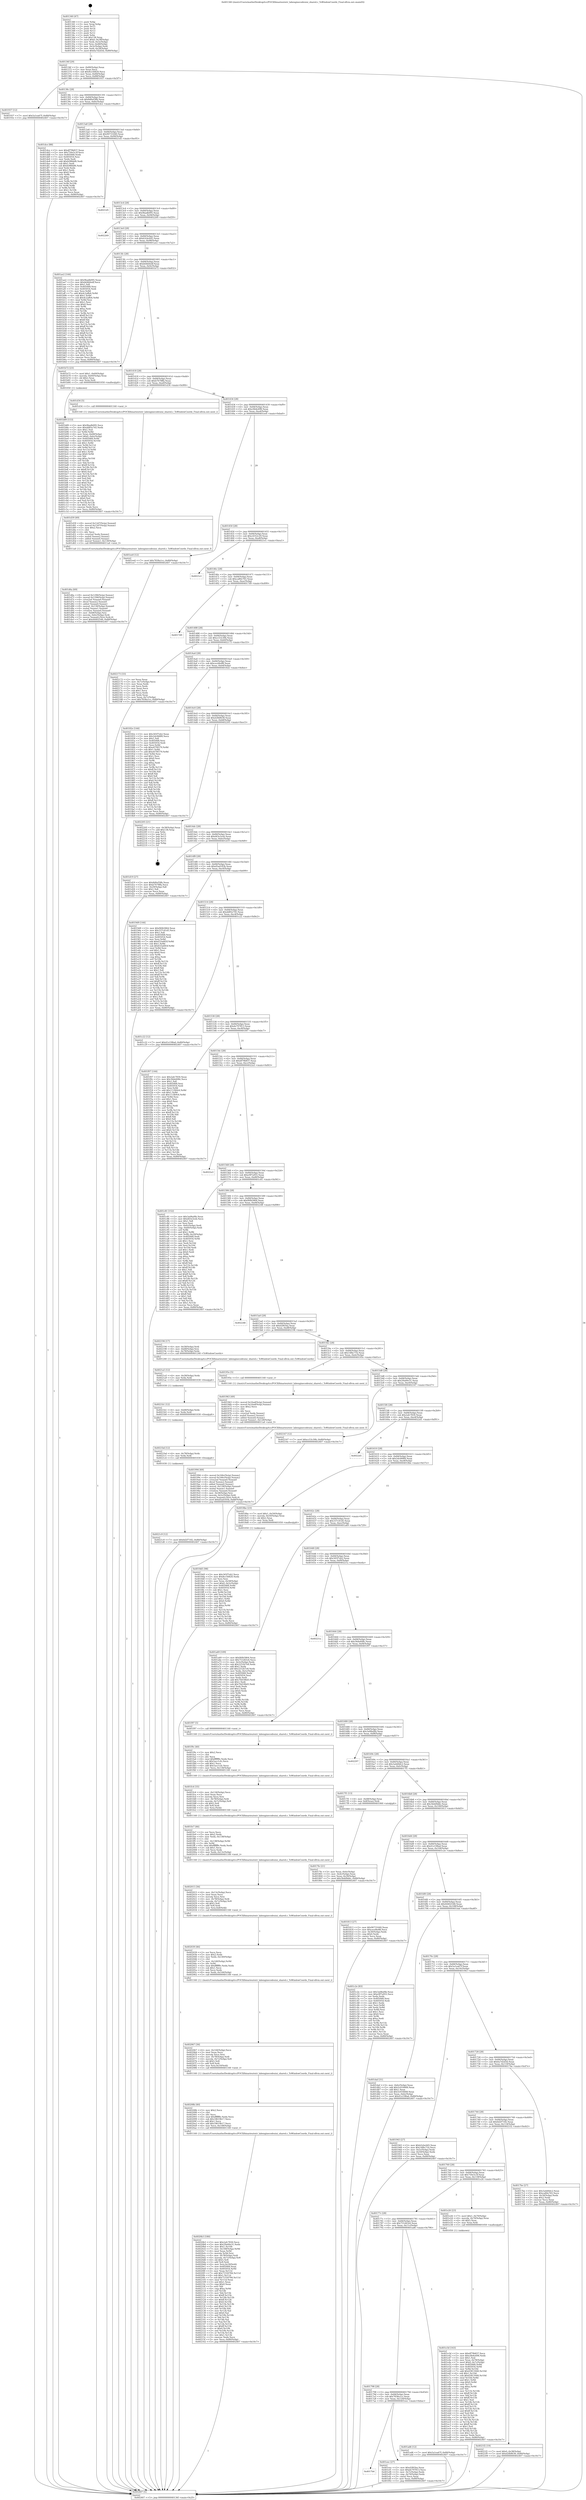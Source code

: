 digraph "0x401340" {
  label = "0x401340 (/mnt/c/Users/mathe/Desktop/tcc/POCII/binaries/extr_labenginecodeuiui_shared.c_ToWindowCoords_Final-ollvm.out::main(0))"
  labelloc = "t"
  node[shape=record]

  Entry [label="",width=0.3,height=0.3,shape=circle,fillcolor=black,style=filled]
  "0x40136f" [label="{
     0x40136f [29]\l
     | [instrs]\l
     &nbsp;&nbsp;0x40136f \<+3\>: mov -0x80(%rbp),%eax\l
     &nbsp;&nbsp;0x401372 \<+2\>: mov %eax,%ecx\l
     &nbsp;&nbsp;0x401374 \<+6\>: sub $0x8cc56820,%ecx\l
     &nbsp;&nbsp;0x40137a \<+6\>: mov %eax,-0x84(%rbp)\l
     &nbsp;&nbsp;0x401380 \<+6\>: mov %ecx,-0x88(%rbp)\l
     &nbsp;&nbsp;0x401386 \<+6\>: je 0000000000401937 \<main+0x5f7\>\l
  }"]
  "0x401937" [label="{
     0x401937 [12]\l
     | [instrs]\l
     &nbsp;&nbsp;0x401937 \<+7\>: movl $0x5a1ea67f,-0x80(%rbp)\l
     &nbsp;&nbsp;0x40193e \<+5\>: jmp 0000000000402407 \<main+0x10c7\>\l
  }"]
  "0x40138c" [label="{
     0x40138c [28]\l
     | [instrs]\l
     &nbsp;&nbsp;0x40138c \<+5\>: jmp 0000000000401391 \<main+0x51\>\l
     &nbsp;&nbsp;0x401391 \<+6\>: mov -0x84(%rbp),%eax\l
     &nbsp;&nbsp;0x401397 \<+5\>: sub $0x8d0ef38b,%eax\l
     &nbsp;&nbsp;0x40139c \<+6\>: mov %eax,-0x8c(%rbp)\l
     &nbsp;&nbsp;0x4013a2 \<+6\>: je 0000000000401dce \<main+0xa8e\>\l
  }"]
  Exit [label="",width=0.3,height=0.3,shape=circle,fillcolor=black,style=filled,peripheries=2]
  "0x401dce" [label="{
     0x401dce [88]\l
     | [instrs]\l
     &nbsp;&nbsp;0x401dce \<+5\>: mov $0xdf79b837,%eax\l
     &nbsp;&nbsp;0x401dd3 \<+5\>: mov $0x750e5c3f,%ecx\l
     &nbsp;&nbsp;0x401dd8 \<+7\>: mov 0x405068,%edx\l
     &nbsp;&nbsp;0x401ddf \<+7\>: mov 0x405054,%esi\l
     &nbsp;&nbsp;0x401de6 \<+2\>: mov %edx,%edi\l
     &nbsp;&nbsp;0x401de8 \<+6\>: add $0xfe98bbf6,%edi\l
     &nbsp;&nbsp;0x401dee \<+3\>: sub $0x1,%edi\l
     &nbsp;&nbsp;0x401df1 \<+6\>: sub $0xfe98bbf6,%edi\l
     &nbsp;&nbsp;0x401df7 \<+3\>: imul %edi,%edx\l
     &nbsp;&nbsp;0x401dfa \<+3\>: and $0x1,%edx\l
     &nbsp;&nbsp;0x401dfd \<+3\>: cmp $0x0,%edx\l
     &nbsp;&nbsp;0x401e00 \<+4\>: sete %r8b\l
     &nbsp;&nbsp;0x401e04 \<+3\>: cmp $0xa,%esi\l
     &nbsp;&nbsp;0x401e07 \<+4\>: setl %r9b\l
     &nbsp;&nbsp;0x401e0b \<+3\>: mov %r8b,%r10b\l
     &nbsp;&nbsp;0x401e0e \<+3\>: and %r9b,%r10b\l
     &nbsp;&nbsp;0x401e11 \<+3\>: xor %r9b,%r8b\l
     &nbsp;&nbsp;0x401e14 \<+3\>: or %r8b,%r10b\l
     &nbsp;&nbsp;0x401e17 \<+4\>: test $0x1,%r10b\l
     &nbsp;&nbsp;0x401e1b \<+3\>: cmovne %ecx,%eax\l
     &nbsp;&nbsp;0x401e1e \<+3\>: mov %eax,-0x80(%rbp)\l
     &nbsp;&nbsp;0x401e21 \<+5\>: jmp 0000000000402407 \<main+0x10c7\>\l
  }"]
  "0x4013a8" [label="{
     0x4013a8 [28]\l
     | [instrs]\l
     &nbsp;&nbsp;0x4013a8 \<+5\>: jmp 00000000004013ad \<main+0x6d\>\l
     &nbsp;&nbsp;0x4013ad \<+6\>: mov -0x84(%rbp),%eax\l
     &nbsp;&nbsp;0x4013b3 \<+5\>: sub $0x90731640,%eax\l
     &nbsp;&nbsp;0x4013b8 \<+6\>: mov %eax,-0x90(%rbp)\l
     &nbsp;&nbsp;0x4013be \<+6\>: je 00000000004021d5 \<main+0xe95\>\l
  }"]
  "0x4021c9" [label="{
     0x4021c9 [12]\l
     | [instrs]\l
     &nbsp;&nbsp;0x4021c9 \<+7\>: movl $0x6d2f7182,-0x80(%rbp)\l
     &nbsp;&nbsp;0x4021d0 \<+5\>: jmp 0000000000402407 \<main+0x10c7\>\l
  }"]
  "0x4021d5" [label="{
     0x4021d5\l
  }", style=dashed]
  "0x4013c4" [label="{
     0x4013c4 [28]\l
     | [instrs]\l
     &nbsp;&nbsp;0x4013c4 \<+5\>: jmp 00000000004013c9 \<main+0x89\>\l
     &nbsp;&nbsp;0x4013c9 \<+6\>: mov -0x84(%rbp),%eax\l
     &nbsp;&nbsp;0x4013cf \<+5\>: sub $0x9badb095,%eax\l
     &nbsp;&nbsp;0x4013d4 \<+6\>: mov %eax,-0x94(%rbp)\l
     &nbsp;&nbsp;0x4013da \<+6\>: je 0000000000402269 \<main+0xf29\>\l
  }"]
  "0x4021bd" [label="{
     0x4021bd [12]\l
     | [instrs]\l
     &nbsp;&nbsp;0x4021bd \<+4\>: mov -0x78(%rbp),%rdx\l
     &nbsp;&nbsp;0x4021c1 \<+3\>: mov %rdx,%rdi\l
     &nbsp;&nbsp;0x4021c4 \<+5\>: call 0000000000401030 \<free@plt\>\l
     | [calls]\l
     &nbsp;&nbsp;0x401030 \{1\} (unknown)\l
  }"]
  "0x402269" [label="{
     0x402269\l
  }", style=dashed]
  "0x4013e0" [label="{
     0x4013e0 [28]\l
     | [instrs]\l
     &nbsp;&nbsp;0x4013e0 \<+5\>: jmp 00000000004013e5 \<main+0xa5\>\l
     &nbsp;&nbsp;0x4013e5 \<+6\>: mov -0x84(%rbp),%eax\l
     &nbsp;&nbsp;0x4013eb \<+5\>: sub $0xb3cbc645,%eax\l
     &nbsp;&nbsp;0x4013f0 \<+6\>: mov %eax,-0x98(%rbp)\l
     &nbsp;&nbsp;0x4013f6 \<+6\>: je 0000000000401ae2 \<main+0x7a2\>\l
  }"]
  "0x4021b1" [label="{
     0x4021b1 [12]\l
     | [instrs]\l
     &nbsp;&nbsp;0x4021b1 \<+4\>: mov -0x68(%rbp),%rdx\l
     &nbsp;&nbsp;0x4021b5 \<+3\>: mov %rdx,%rdi\l
     &nbsp;&nbsp;0x4021b8 \<+5\>: call 0000000000401030 \<free@plt\>\l
     | [calls]\l
     &nbsp;&nbsp;0x401030 \{1\} (unknown)\l
  }"]
  "0x401ae2" [label="{
     0x401ae2 [144]\l
     | [instrs]\l
     &nbsp;&nbsp;0x401ae2 \<+5\>: mov $0x9badb095,%eax\l
     &nbsp;&nbsp;0x401ae7 \<+5\>: mov $0xb64b0edf,%ecx\l
     &nbsp;&nbsp;0x401aec \<+2\>: mov $0x1,%dl\l
     &nbsp;&nbsp;0x401aee \<+7\>: mov 0x405068,%esi\l
     &nbsp;&nbsp;0x401af5 \<+7\>: mov 0x405054,%edi\l
     &nbsp;&nbsp;0x401afc \<+3\>: mov %esi,%r8d\l
     &nbsp;&nbsp;0x401aff \<+7\>: add $0x4c2affe6,%r8d\l
     &nbsp;&nbsp;0x401b06 \<+4\>: sub $0x1,%r8d\l
     &nbsp;&nbsp;0x401b0a \<+7\>: sub $0x4c2affe6,%r8d\l
     &nbsp;&nbsp;0x401b11 \<+4\>: imul %r8d,%esi\l
     &nbsp;&nbsp;0x401b15 \<+3\>: and $0x1,%esi\l
     &nbsp;&nbsp;0x401b18 \<+3\>: cmp $0x0,%esi\l
     &nbsp;&nbsp;0x401b1b \<+4\>: sete %r9b\l
     &nbsp;&nbsp;0x401b1f \<+3\>: cmp $0xa,%edi\l
     &nbsp;&nbsp;0x401b22 \<+4\>: setl %r10b\l
     &nbsp;&nbsp;0x401b26 \<+3\>: mov %r9b,%r11b\l
     &nbsp;&nbsp;0x401b29 \<+4\>: xor $0xff,%r11b\l
     &nbsp;&nbsp;0x401b2d \<+3\>: mov %r10b,%bl\l
     &nbsp;&nbsp;0x401b30 \<+3\>: xor $0xff,%bl\l
     &nbsp;&nbsp;0x401b33 \<+3\>: xor $0x1,%dl\l
     &nbsp;&nbsp;0x401b36 \<+3\>: mov %r11b,%r14b\l
     &nbsp;&nbsp;0x401b39 \<+4\>: and $0xff,%r14b\l
     &nbsp;&nbsp;0x401b3d \<+3\>: and %dl,%r9b\l
     &nbsp;&nbsp;0x401b40 \<+3\>: mov %bl,%r15b\l
     &nbsp;&nbsp;0x401b43 \<+4\>: and $0xff,%r15b\l
     &nbsp;&nbsp;0x401b47 \<+3\>: and %dl,%r10b\l
     &nbsp;&nbsp;0x401b4a \<+3\>: or %r9b,%r14b\l
     &nbsp;&nbsp;0x401b4d \<+3\>: or %r10b,%r15b\l
     &nbsp;&nbsp;0x401b50 \<+3\>: xor %r15b,%r14b\l
     &nbsp;&nbsp;0x401b53 \<+3\>: or %bl,%r11b\l
     &nbsp;&nbsp;0x401b56 \<+4\>: xor $0xff,%r11b\l
     &nbsp;&nbsp;0x401b5a \<+3\>: or $0x1,%dl\l
     &nbsp;&nbsp;0x401b5d \<+3\>: and %dl,%r11b\l
     &nbsp;&nbsp;0x401b60 \<+3\>: or %r11b,%r14b\l
     &nbsp;&nbsp;0x401b63 \<+4\>: test $0x1,%r14b\l
     &nbsp;&nbsp;0x401b67 \<+3\>: cmovne %ecx,%eax\l
     &nbsp;&nbsp;0x401b6a \<+3\>: mov %eax,-0x80(%rbp)\l
     &nbsp;&nbsp;0x401b6d \<+5\>: jmp 0000000000402407 \<main+0x10c7\>\l
  }"]
  "0x4013fc" [label="{
     0x4013fc [28]\l
     | [instrs]\l
     &nbsp;&nbsp;0x4013fc \<+5\>: jmp 0000000000401401 \<main+0xc1\>\l
     &nbsp;&nbsp;0x401401 \<+6\>: mov -0x84(%rbp),%eax\l
     &nbsp;&nbsp;0x401407 \<+5\>: sub $0xb64b0edf,%eax\l
     &nbsp;&nbsp;0x40140c \<+6\>: mov %eax,-0x9c(%rbp)\l
     &nbsp;&nbsp;0x401412 \<+6\>: je 0000000000401b72 \<main+0x832\>\l
  }"]
  "0x4021a5" [label="{
     0x4021a5 [12]\l
     | [instrs]\l
     &nbsp;&nbsp;0x4021a5 \<+4\>: mov -0x58(%rbp),%rdx\l
     &nbsp;&nbsp;0x4021a9 \<+3\>: mov %rdx,%rdi\l
     &nbsp;&nbsp;0x4021ac \<+5\>: call 0000000000401030 \<free@plt\>\l
     | [calls]\l
     &nbsp;&nbsp;0x401030 \{1\} (unknown)\l
  }"]
  "0x401b72" [label="{
     0x401b72 [23]\l
     | [instrs]\l
     &nbsp;&nbsp;0x401b72 \<+7\>: movl $0x1,-0x60(%rbp)\l
     &nbsp;&nbsp;0x401b79 \<+4\>: movslq -0x60(%rbp),%rax\l
     &nbsp;&nbsp;0x401b7d \<+4\>: shl $0x2,%rax\l
     &nbsp;&nbsp;0x401b81 \<+3\>: mov %rax,%rdi\l
     &nbsp;&nbsp;0x401b84 \<+5\>: call 0000000000401050 \<malloc@plt\>\l
     | [calls]\l
     &nbsp;&nbsp;0x401050 \{1\} (unknown)\l
  }"]
  "0x401418" [label="{
     0x401418 [28]\l
     | [instrs]\l
     &nbsp;&nbsp;0x401418 \<+5\>: jmp 000000000040141d \<main+0xdd\>\l
     &nbsp;&nbsp;0x40141d \<+6\>: mov -0x84(%rbp),%eax\l
     &nbsp;&nbsp;0x401423 \<+5\>: sub $0xb7678ffa,%eax\l
     &nbsp;&nbsp;0x401428 \<+6\>: mov %eax,-0xa0(%rbp)\l
     &nbsp;&nbsp;0x40142e \<+6\>: je 0000000000401d34 \<main+0x9f4\>\l
  }"]
  "0x4020b3" [label="{
     0x4020b3 [180]\l
     | [instrs]\l
     &nbsp;&nbsp;0x4020b3 \<+5\>: mov $0x2afc7830,%ecx\l
     &nbsp;&nbsp;0x4020b8 \<+5\>: mov $0x29a00e31,%edx\l
     &nbsp;&nbsp;0x4020bd \<+3\>: mov $0x1,%r10b\l
     &nbsp;&nbsp;0x4020c0 \<+7\>: mov -0x148(%rbp),%r9d\l
     &nbsp;&nbsp;0x4020c7 \<+4\>: imul %eax,%r9d\l
     &nbsp;&nbsp;0x4020cb \<+3\>: movslq %r9d,%rsi\l
     &nbsp;&nbsp;0x4020ce \<+4\>: mov -0x78(%rbp),%rdi\l
     &nbsp;&nbsp;0x4020d2 \<+4\>: movslq -0x7c(%rbp),%r8\l
     &nbsp;&nbsp;0x4020d6 \<+4\>: shl $0x5,%r8\l
     &nbsp;&nbsp;0x4020da \<+3\>: add %r8,%rdi\l
     &nbsp;&nbsp;0x4020dd \<+4\>: mov %rsi,0x18(%rdi)\l
     &nbsp;&nbsp;0x4020e1 \<+7\>: mov 0x405068,%eax\l
     &nbsp;&nbsp;0x4020e8 \<+8\>: mov 0x405054,%r9d\l
     &nbsp;&nbsp;0x4020f0 \<+3\>: mov %eax,%r11d\l
     &nbsp;&nbsp;0x4020f3 \<+7\>: add $0x71550784,%r11d\l
     &nbsp;&nbsp;0x4020fa \<+4\>: sub $0x1,%r11d\l
     &nbsp;&nbsp;0x4020fe \<+7\>: sub $0x71550784,%r11d\l
     &nbsp;&nbsp;0x402105 \<+4\>: imul %r11d,%eax\l
     &nbsp;&nbsp;0x402109 \<+3\>: and $0x1,%eax\l
     &nbsp;&nbsp;0x40210c \<+3\>: cmp $0x0,%eax\l
     &nbsp;&nbsp;0x40210f \<+3\>: sete %bl\l
     &nbsp;&nbsp;0x402112 \<+4\>: cmp $0xa,%r9d\l
     &nbsp;&nbsp;0x402116 \<+4\>: setl %r14b\l
     &nbsp;&nbsp;0x40211a \<+3\>: mov %bl,%r15b\l
     &nbsp;&nbsp;0x40211d \<+4\>: xor $0xff,%r15b\l
     &nbsp;&nbsp;0x402121 \<+3\>: mov %r14b,%r12b\l
     &nbsp;&nbsp;0x402124 \<+4\>: xor $0xff,%r12b\l
     &nbsp;&nbsp;0x402128 \<+4\>: xor $0x0,%r10b\l
     &nbsp;&nbsp;0x40212c \<+3\>: mov %r15b,%r13b\l
     &nbsp;&nbsp;0x40212f \<+4\>: and $0x0,%r13b\l
     &nbsp;&nbsp;0x402133 \<+3\>: and %r10b,%bl\l
     &nbsp;&nbsp;0x402136 \<+3\>: mov %r12b,%al\l
     &nbsp;&nbsp;0x402139 \<+2\>: and $0x0,%al\l
     &nbsp;&nbsp;0x40213b \<+3\>: and %r10b,%r14b\l
     &nbsp;&nbsp;0x40213e \<+3\>: or %bl,%r13b\l
     &nbsp;&nbsp;0x402141 \<+3\>: or %r14b,%al\l
     &nbsp;&nbsp;0x402144 \<+3\>: xor %al,%r13b\l
     &nbsp;&nbsp;0x402147 \<+3\>: or %r12b,%r15b\l
     &nbsp;&nbsp;0x40214a \<+4\>: xor $0xff,%r15b\l
     &nbsp;&nbsp;0x40214e \<+4\>: or $0x0,%r10b\l
     &nbsp;&nbsp;0x402152 \<+3\>: and %r10b,%r15b\l
     &nbsp;&nbsp;0x402155 \<+3\>: or %r15b,%r13b\l
     &nbsp;&nbsp;0x402158 \<+4\>: test $0x1,%r13b\l
     &nbsp;&nbsp;0x40215c \<+3\>: cmovne %edx,%ecx\l
     &nbsp;&nbsp;0x40215f \<+3\>: mov %ecx,-0x80(%rbp)\l
     &nbsp;&nbsp;0x402162 \<+5\>: jmp 0000000000402407 \<main+0x10c7\>\l
  }"]
  "0x401d34" [label="{
     0x401d34 [5]\l
     | [instrs]\l
     &nbsp;&nbsp;0x401d34 \<+5\>: call 0000000000401160 \<next_i\>\l
     | [calls]\l
     &nbsp;&nbsp;0x401160 \{1\} (/mnt/c/Users/mathe/Desktop/tcc/POCII/binaries/extr_labenginecodeuiui_shared.c_ToWindowCoords_Final-ollvm.out::next_i)\l
  }"]
  "0x401434" [label="{
     0x401434 [28]\l
     | [instrs]\l
     &nbsp;&nbsp;0x401434 \<+5\>: jmp 0000000000401439 \<main+0xf9\>\l
     &nbsp;&nbsp;0x401439 \<+6\>: mov -0x84(%rbp),%eax\l
     &nbsp;&nbsp;0x40143f \<+5\>: sub $0xc0b4e498,%eax\l
     &nbsp;&nbsp;0x401444 \<+6\>: mov %eax,-0xa4(%rbp)\l
     &nbsp;&nbsp;0x40144a \<+6\>: je 0000000000401ee0 \<main+0xba0\>\l
  }"]
  "0x40208b" [label="{
     0x40208b [40]\l
     | [instrs]\l
     &nbsp;&nbsp;0x40208b \<+5\>: mov $0x2,%ecx\l
     &nbsp;&nbsp;0x402090 \<+1\>: cltd\l
     &nbsp;&nbsp;0x402091 \<+2\>: idiv %ecx\l
     &nbsp;&nbsp;0x402093 \<+6\>: imul $0xfffffffe,%edx,%ecx\l
     &nbsp;&nbsp;0x402099 \<+6\>: sub $0x18619b17,%ecx\l
     &nbsp;&nbsp;0x40209f \<+3\>: add $0x1,%ecx\l
     &nbsp;&nbsp;0x4020a2 \<+6\>: add $0x18619b17,%ecx\l
     &nbsp;&nbsp;0x4020a8 \<+6\>: mov %ecx,-0x148(%rbp)\l
     &nbsp;&nbsp;0x4020ae \<+5\>: call 0000000000401160 \<next_i\>\l
     | [calls]\l
     &nbsp;&nbsp;0x401160 \{1\} (/mnt/c/Users/mathe/Desktop/tcc/POCII/binaries/extr_labenginecodeuiui_shared.c_ToWindowCoords_Final-ollvm.out::next_i)\l
  }"]
  "0x401ee0" [label="{
     0x401ee0 [12]\l
     | [instrs]\l
     &nbsp;&nbsp;0x401ee0 \<+7\>: movl $0x7838a1cc,-0x80(%rbp)\l
     &nbsp;&nbsp;0x401ee7 \<+5\>: jmp 0000000000402407 \<main+0x10c7\>\l
  }"]
  "0x401450" [label="{
     0x401450 [28]\l
     | [instrs]\l
     &nbsp;&nbsp;0x401450 \<+5\>: jmp 0000000000401455 \<main+0x115\>\l
     &nbsp;&nbsp;0x401455 \<+6\>: mov -0x84(%rbp),%eax\l
     &nbsp;&nbsp;0x40145b \<+5\>: sub $0xc4352c29,%eax\l
     &nbsp;&nbsp;0x401460 \<+6\>: mov %eax,-0xa8(%rbp)\l
     &nbsp;&nbsp;0x401466 \<+6\>: je 00000000004021e1 \<main+0xea1\>\l
  }"]
  "0x402067" [label="{
     0x402067 [36]\l
     | [instrs]\l
     &nbsp;&nbsp;0x402067 \<+6\>: mov -0x144(%rbp),%ecx\l
     &nbsp;&nbsp;0x40206d \<+3\>: imul %eax,%ecx\l
     &nbsp;&nbsp;0x402070 \<+3\>: movslq %ecx,%rsi\l
     &nbsp;&nbsp;0x402073 \<+4\>: mov -0x78(%rbp),%rdi\l
     &nbsp;&nbsp;0x402077 \<+4\>: movslq -0x7c(%rbp),%r8\l
     &nbsp;&nbsp;0x40207b \<+4\>: shl $0x5,%r8\l
     &nbsp;&nbsp;0x40207f \<+3\>: add %r8,%rdi\l
     &nbsp;&nbsp;0x402082 \<+4\>: mov %rsi,0x10(%rdi)\l
     &nbsp;&nbsp;0x402086 \<+5\>: call 0000000000401160 \<next_i\>\l
     | [calls]\l
     &nbsp;&nbsp;0x401160 \{1\} (/mnt/c/Users/mathe/Desktop/tcc/POCII/binaries/extr_labenginecodeuiui_shared.c_ToWindowCoords_Final-ollvm.out::next_i)\l
  }"]
  "0x4021e1" [label="{
     0x4021e1\l
  }", style=dashed]
  "0x40146c" [label="{
     0x40146c [28]\l
     | [instrs]\l
     &nbsp;&nbsp;0x40146c \<+5\>: jmp 0000000000401471 \<main+0x131\>\l
     &nbsp;&nbsp;0x401471 \<+6\>: mov -0x84(%rbp),%eax\l
     &nbsp;&nbsp;0x401477 \<+5\>: sub $0xca80e765,%eax\l
     &nbsp;&nbsp;0x40147c \<+6\>: mov %eax,-0xac(%rbp)\l
     &nbsp;&nbsp;0x401482 \<+6\>: je 00000000004017d9 \<main+0x499\>\l
  }"]
  "0x402039" [label="{
     0x402039 [46]\l
     | [instrs]\l
     &nbsp;&nbsp;0x402039 \<+2\>: xor %ecx,%ecx\l
     &nbsp;&nbsp;0x40203b \<+5\>: mov $0x2,%edx\l
     &nbsp;&nbsp;0x402040 \<+6\>: mov %edx,-0x140(%rbp)\l
     &nbsp;&nbsp;0x402046 \<+1\>: cltd\l
     &nbsp;&nbsp;0x402047 \<+7\>: mov -0x140(%rbp),%r9d\l
     &nbsp;&nbsp;0x40204e \<+3\>: idiv %r9d\l
     &nbsp;&nbsp;0x402051 \<+6\>: imul $0xfffffffe,%edx,%edx\l
     &nbsp;&nbsp;0x402057 \<+3\>: sub $0x1,%ecx\l
     &nbsp;&nbsp;0x40205a \<+2\>: sub %ecx,%edx\l
     &nbsp;&nbsp;0x40205c \<+6\>: mov %edx,-0x144(%rbp)\l
     &nbsp;&nbsp;0x402062 \<+5\>: call 0000000000401160 \<next_i\>\l
     | [calls]\l
     &nbsp;&nbsp;0x401160 \{1\} (/mnt/c/Users/mathe/Desktop/tcc/POCII/binaries/extr_labenginecodeuiui_shared.c_ToWindowCoords_Final-ollvm.out::next_i)\l
  }"]
  "0x4017d9" [label="{
     0x4017d9\l
  }", style=dashed]
  "0x401488" [label="{
     0x401488 [28]\l
     | [instrs]\l
     &nbsp;&nbsp;0x401488 \<+5\>: jmp 000000000040148d \<main+0x14d\>\l
     &nbsp;&nbsp;0x40148d \<+6\>: mov -0x84(%rbp),%eax\l
     &nbsp;&nbsp;0x401493 \<+5\>: sub $0xcc53c30b,%eax\l
     &nbsp;&nbsp;0x401498 \<+6\>: mov %eax,-0xb0(%rbp)\l
     &nbsp;&nbsp;0x40149e \<+6\>: je 0000000000402173 \<main+0xe33\>\l
  }"]
  "0x402015" [label="{
     0x402015 [36]\l
     | [instrs]\l
     &nbsp;&nbsp;0x402015 \<+6\>: mov -0x13c(%rbp),%ecx\l
     &nbsp;&nbsp;0x40201b \<+3\>: imul %eax,%ecx\l
     &nbsp;&nbsp;0x40201e \<+3\>: movslq %ecx,%rsi\l
     &nbsp;&nbsp;0x402021 \<+4\>: mov -0x78(%rbp),%rdi\l
     &nbsp;&nbsp;0x402025 \<+4\>: movslq -0x7c(%rbp),%r8\l
     &nbsp;&nbsp;0x402029 \<+4\>: shl $0x5,%r8\l
     &nbsp;&nbsp;0x40202d \<+3\>: add %r8,%rdi\l
     &nbsp;&nbsp;0x402030 \<+4\>: mov %rsi,0x8(%rdi)\l
     &nbsp;&nbsp;0x402034 \<+5\>: call 0000000000401160 \<next_i\>\l
     | [calls]\l
     &nbsp;&nbsp;0x401160 \{1\} (/mnt/c/Users/mathe/Desktop/tcc/POCII/binaries/extr_labenginecodeuiui_shared.c_ToWindowCoords_Final-ollvm.out::next_i)\l
  }"]
  "0x402173" [label="{
     0x402173 [33]\l
     | [instrs]\l
     &nbsp;&nbsp;0x402173 \<+2\>: xor %eax,%eax\l
     &nbsp;&nbsp;0x402175 \<+3\>: mov -0x7c(%rbp),%ecx\l
     &nbsp;&nbsp;0x402178 \<+2\>: mov %eax,%edx\l
     &nbsp;&nbsp;0x40217a \<+2\>: sub %ecx,%edx\l
     &nbsp;&nbsp;0x40217c \<+2\>: mov %eax,%ecx\l
     &nbsp;&nbsp;0x40217e \<+3\>: sub $0x1,%ecx\l
     &nbsp;&nbsp;0x402181 \<+2\>: add %ecx,%edx\l
     &nbsp;&nbsp;0x402183 \<+2\>: sub %edx,%eax\l
     &nbsp;&nbsp;0x402185 \<+3\>: mov %eax,-0x7c(%rbp)\l
     &nbsp;&nbsp;0x402188 \<+7\>: movl $0x7838a1cc,-0x80(%rbp)\l
     &nbsp;&nbsp;0x40218f \<+5\>: jmp 0000000000402407 \<main+0x10c7\>\l
  }"]
  "0x4014a4" [label="{
     0x4014a4 [28]\l
     | [instrs]\l
     &nbsp;&nbsp;0x4014a4 \<+5\>: jmp 00000000004014a9 \<main+0x169\>\l
     &nbsp;&nbsp;0x4014a9 \<+6\>: mov -0x84(%rbp),%eax\l
     &nbsp;&nbsp;0x4014af \<+5\>: sub $0xcecd4e88,%eax\l
     &nbsp;&nbsp;0x4014b4 \<+6\>: mov %eax,-0xb4(%rbp)\l
     &nbsp;&nbsp;0x4014ba \<+6\>: je 000000000040182e \<main+0x4ee\>\l
  }"]
  "0x401fe7" [label="{
     0x401fe7 [46]\l
     | [instrs]\l
     &nbsp;&nbsp;0x401fe7 \<+2\>: xor %ecx,%ecx\l
     &nbsp;&nbsp;0x401fe9 \<+5\>: mov $0x2,%edx\l
     &nbsp;&nbsp;0x401fee \<+6\>: mov %edx,-0x138(%rbp)\l
     &nbsp;&nbsp;0x401ff4 \<+1\>: cltd\l
     &nbsp;&nbsp;0x401ff5 \<+7\>: mov -0x138(%rbp),%r9d\l
     &nbsp;&nbsp;0x401ffc \<+3\>: idiv %r9d\l
     &nbsp;&nbsp;0x401fff \<+6\>: imul $0xfffffffe,%edx,%edx\l
     &nbsp;&nbsp;0x402005 \<+3\>: sub $0x1,%ecx\l
     &nbsp;&nbsp;0x402008 \<+2\>: sub %ecx,%edx\l
     &nbsp;&nbsp;0x40200a \<+6\>: mov %edx,-0x13c(%rbp)\l
     &nbsp;&nbsp;0x402010 \<+5\>: call 0000000000401160 \<next_i\>\l
     | [calls]\l
     &nbsp;&nbsp;0x401160 \{1\} (/mnt/c/Users/mathe/Desktop/tcc/POCII/binaries/extr_labenginecodeuiui_shared.c_ToWindowCoords_Final-ollvm.out::next_i)\l
  }"]
  "0x40182e" [label="{
     0x40182e [144]\l
     | [instrs]\l
     &nbsp;&nbsp;0x40182e \<+5\>: mov $0x345f7eb2,%eax\l
     &nbsp;&nbsp;0x401833 \<+5\>: mov $0x2dc068f4,%ecx\l
     &nbsp;&nbsp;0x401838 \<+2\>: mov $0x1,%dl\l
     &nbsp;&nbsp;0x40183a \<+7\>: mov 0x405068,%esi\l
     &nbsp;&nbsp;0x401841 \<+7\>: mov 0x405054,%edi\l
     &nbsp;&nbsp;0x401848 \<+3\>: mov %esi,%r8d\l
     &nbsp;&nbsp;0x40184b \<+7\>: sub $0xe67f4579,%r8d\l
     &nbsp;&nbsp;0x401852 \<+4\>: sub $0x1,%r8d\l
     &nbsp;&nbsp;0x401856 \<+7\>: add $0xe67f4579,%r8d\l
     &nbsp;&nbsp;0x40185d \<+4\>: imul %r8d,%esi\l
     &nbsp;&nbsp;0x401861 \<+3\>: and $0x1,%esi\l
     &nbsp;&nbsp;0x401864 \<+3\>: cmp $0x0,%esi\l
     &nbsp;&nbsp;0x401867 \<+4\>: sete %r9b\l
     &nbsp;&nbsp;0x40186b \<+3\>: cmp $0xa,%edi\l
     &nbsp;&nbsp;0x40186e \<+4\>: setl %r10b\l
     &nbsp;&nbsp;0x401872 \<+3\>: mov %r9b,%r11b\l
     &nbsp;&nbsp;0x401875 \<+4\>: xor $0xff,%r11b\l
     &nbsp;&nbsp;0x401879 \<+3\>: mov %r10b,%bl\l
     &nbsp;&nbsp;0x40187c \<+3\>: xor $0xff,%bl\l
     &nbsp;&nbsp;0x40187f \<+3\>: xor $0x0,%dl\l
     &nbsp;&nbsp;0x401882 \<+3\>: mov %r11b,%r14b\l
     &nbsp;&nbsp;0x401885 \<+4\>: and $0x0,%r14b\l
     &nbsp;&nbsp;0x401889 \<+3\>: and %dl,%r9b\l
     &nbsp;&nbsp;0x40188c \<+3\>: mov %bl,%r15b\l
     &nbsp;&nbsp;0x40188f \<+4\>: and $0x0,%r15b\l
     &nbsp;&nbsp;0x401893 \<+3\>: and %dl,%r10b\l
     &nbsp;&nbsp;0x401896 \<+3\>: or %r9b,%r14b\l
     &nbsp;&nbsp;0x401899 \<+3\>: or %r10b,%r15b\l
     &nbsp;&nbsp;0x40189c \<+3\>: xor %r15b,%r14b\l
     &nbsp;&nbsp;0x40189f \<+3\>: or %bl,%r11b\l
     &nbsp;&nbsp;0x4018a2 \<+4\>: xor $0xff,%r11b\l
     &nbsp;&nbsp;0x4018a6 \<+3\>: or $0x0,%dl\l
     &nbsp;&nbsp;0x4018a9 \<+3\>: and %dl,%r11b\l
     &nbsp;&nbsp;0x4018ac \<+3\>: or %r11b,%r14b\l
     &nbsp;&nbsp;0x4018af \<+4\>: test $0x1,%r14b\l
     &nbsp;&nbsp;0x4018b3 \<+3\>: cmovne %ecx,%eax\l
     &nbsp;&nbsp;0x4018b6 \<+3\>: mov %eax,-0x80(%rbp)\l
     &nbsp;&nbsp;0x4018b9 \<+5\>: jmp 0000000000402407 \<main+0x10c7\>\l
  }"]
  "0x4014c0" [label="{
     0x4014c0 [28]\l
     | [instrs]\l
     &nbsp;&nbsp;0x4014c0 \<+5\>: jmp 00000000004014c5 \<main+0x185\>\l
     &nbsp;&nbsp;0x4014c5 \<+6\>: mov -0x84(%rbp),%eax\l
     &nbsp;&nbsp;0x4014cb \<+5\>: sub $0xd2fb8638,%eax\l
     &nbsp;&nbsp;0x4014d0 \<+6\>: mov %eax,-0xb8(%rbp)\l
     &nbsp;&nbsp;0x4014d6 \<+6\>: je 0000000000402205 \<main+0xec5\>\l
  }"]
  "0x401fc4" [label="{
     0x401fc4 [35]\l
     | [instrs]\l
     &nbsp;&nbsp;0x401fc4 \<+6\>: mov -0x134(%rbp),%ecx\l
     &nbsp;&nbsp;0x401fca \<+3\>: imul %eax,%ecx\l
     &nbsp;&nbsp;0x401fcd \<+3\>: movslq %ecx,%rsi\l
     &nbsp;&nbsp;0x401fd0 \<+4\>: mov -0x78(%rbp),%rdi\l
     &nbsp;&nbsp;0x401fd4 \<+4\>: movslq -0x7c(%rbp),%r8\l
     &nbsp;&nbsp;0x401fd8 \<+4\>: shl $0x5,%r8\l
     &nbsp;&nbsp;0x401fdc \<+3\>: add %r8,%rdi\l
     &nbsp;&nbsp;0x401fdf \<+3\>: mov %rsi,(%rdi)\l
     &nbsp;&nbsp;0x401fe2 \<+5\>: call 0000000000401160 \<next_i\>\l
     | [calls]\l
     &nbsp;&nbsp;0x401160 \{1\} (/mnt/c/Users/mathe/Desktop/tcc/POCII/binaries/extr_labenginecodeuiui_shared.c_ToWindowCoords_Final-ollvm.out::next_i)\l
  }"]
  "0x402205" [label="{
     0x402205 [21]\l
     | [instrs]\l
     &nbsp;&nbsp;0x402205 \<+3\>: mov -0x38(%rbp),%eax\l
     &nbsp;&nbsp;0x402208 \<+7\>: add $0x138,%rsp\l
     &nbsp;&nbsp;0x40220f \<+1\>: pop %rbx\l
     &nbsp;&nbsp;0x402210 \<+2\>: pop %r12\l
     &nbsp;&nbsp;0x402212 \<+2\>: pop %r13\l
     &nbsp;&nbsp;0x402214 \<+2\>: pop %r14\l
     &nbsp;&nbsp;0x402216 \<+2\>: pop %r15\l
     &nbsp;&nbsp;0x402218 \<+1\>: pop %rbp\l
     &nbsp;&nbsp;0x402219 \<+1\>: ret\l
  }"]
  "0x4014dc" [label="{
     0x4014dc [28]\l
     | [instrs]\l
     &nbsp;&nbsp;0x4014dc \<+5\>: jmp 00000000004014e1 \<main+0x1a1\>\l
     &nbsp;&nbsp;0x4014e1 \<+6\>: mov -0x84(%rbp),%eax\l
     &nbsp;&nbsp;0x4014e7 \<+5\>: sub $0xd43e3ceb,%eax\l
     &nbsp;&nbsp;0x4014ec \<+6\>: mov %eax,-0xbc(%rbp)\l
     &nbsp;&nbsp;0x4014f2 \<+6\>: je 0000000000401d19 \<main+0x9d9\>\l
  }"]
  "0x401f9c" [label="{
     0x401f9c [40]\l
     | [instrs]\l
     &nbsp;&nbsp;0x401f9c \<+5\>: mov $0x2,%ecx\l
     &nbsp;&nbsp;0x401fa1 \<+1\>: cltd\l
     &nbsp;&nbsp;0x401fa2 \<+2\>: idiv %ecx\l
     &nbsp;&nbsp;0x401fa4 \<+6\>: imul $0xfffffffe,%edx,%ecx\l
     &nbsp;&nbsp;0x401faa \<+6\>: sub $0x5acc1cfc,%ecx\l
     &nbsp;&nbsp;0x401fb0 \<+3\>: add $0x1,%ecx\l
     &nbsp;&nbsp;0x401fb3 \<+6\>: add $0x5acc1cfc,%ecx\l
     &nbsp;&nbsp;0x401fb9 \<+6\>: mov %ecx,-0x134(%rbp)\l
     &nbsp;&nbsp;0x401fbf \<+5\>: call 0000000000401160 \<next_i\>\l
     | [calls]\l
     &nbsp;&nbsp;0x401160 \{1\} (/mnt/c/Users/mathe/Desktop/tcc/POCII/binaries/extr_labenginecodeuiui_shared.c_ToWindowCoords_Final-ollvm.out::next_i)\l
  }"]
  "0x401d19" [label="{
     0x401d19 [27]\l
     | [instrs]\l
     &nbsp;&nbsp;0x401d19 \<+5\>: mov $0x8d0ef38b,%eax\l
     &nbsp;&nbsp;0x401d1e \<+5\>: mov $0xb7678ffa,%ecx\l
     &nbsp;&nbsp;0x401d23 \<+3\>: mov -0x29(%rbp),%dl\l
     &nbsp;&nbsp;0x401d26 \<+3\>: test $0x1,%dl\l
     &nbsp;&nbsp;0x401d29 \<+3\>: cmovne %ecx,%eax\l
     &nbsp;&nbsp;0x401d2c \<+3\>: mov %eax,-0x80(%rbp)\l
     &nbsp;&nbsp;0x401d2f \<+5\>: jmp 0000000000402407 \<main+0x10c7\>\l
  }"]
  "0x4014f8" [label="{
     0x4014f8 [28]\l
     | [instrs]\l
     &nbsp;&nbsp;0x4014f8 \<+5\>: jmp 00000000004014fd \<main+0x1bd\>\l
     &nbsp;&nbsp;0x4014fd \<+6\>: mov -0x84(%rbp),%eax\l
     &nbsp;&nbsp;0x401503 \<+5\>: sub $0xd5ad183b,%eax\l
     &nbsp;&nbsp;0x401508 \<+6\>: mov %eax,-0xc0(%rbp)\l
     &nbsp;&nbsp;0x40150e \<+6\>: je 00000000004019d9 \<main+0x699\>\l
  }"]
  "0x4017b4" [label="{
     0x4017b4\l
  }", style=dashed]
  "0x4019d9" [label="{
     0x4019d9 [144]\l
     | [instrs]\l
     &nbsp;&nbsp;0x4019d9 \<+5\>: mov $0xf40b5864,%eax\l
     &nbsp;&nbsp;0x4019de \<+5\>: mov $0x337c41d5,%ecx\l
     &nbsp;&nbsp;0x4019e3 \<+2\>: mov $0x1,%dl\l
     &nbsp;&nbsp;0x4019e5 \<+7\>: mov 0x405068,%esi\l
     &nbsp;&nbsp;0x4019ec \<+7\>: mov 0x405054,%edi\l
     &nbsp;&nbsp;0x4019f3 \<+3\>: mov %esi,%r8d\l
     &nbsp;&nbsp;0x4019f6 \<+7\>: add $0x633a683f,%r8d\l
     &nbsp;&nbsp;0x4019fd \<+4\>: sub $0x1,%r8d\l
     &nbsp;&nbsp;0x401a01 \<+7\>: sub $0x633a683f,%r8d\l
     &nbsp;&nbsp;0x401a08 \<+4\>: imul %r8d,%esi\l
     &nbsp;&nbsp;0x401a0c \<+3\>: and $0x1,%esi\l
     &nbsp;&nbsp;0x401a0f \<+3\>: cmp $0x0,%esi\l
     &nbsp;&nbsp;0x401a12 \<+4\>: sete %r9b\l
     &nbsp;&nbsp;0x401a16 \<+3\>: cmp $0xa,%edi\l
     &nbsp;&nbsp;0x401a19 \<+4\>: setl %r10b\l
     &nbsp;&nbsp;0x401a1d \<+3\>: mov %r9b,%r11b\l
     &nbsp;&nbsp;0x401a20 \<+4\>: xor $0xff,%r11b\l
     &nbsp;&nbsp;0x401a24 \<+3\>: mov %r10b,%bl\l
     &nbsp;&nbsp;0x401a27 \<+3\>: xor $0xff,%bl\l
     &nbsp;&nbsp;0x401a2a \<+3\>: xor $0x1,%dl\l
     &nbsp;&nbsp;0x401a2d \<+3\>: mov %r11b,%r14b\l
     &nbsp;&nbsp;0x401a30 \<+4\>: and $0xff,%r14b\l
     &nbsp;&nbsp;0x401a34 \<+3\>: and %dl,%r9b\l
     &nbsp;&nbsp;0x401a37 \<+3\>: mov %bl,%r15b\l
     &nbsp;&nbsp;0x401a3a \<+4\>: and $0xff,%r15b\l
     &nbsp;&nbsp;0x401a3e \<+3\>: and %dl,%r10b\l
     &nbsp;&nbsp;0x401a41 \<+3\>: or %r9b,%r14b\l
     &nbsp;&nbsp;0x401a44 \<+3\>: or %r10b,%r15b\l
     &nbsp;&nbsp;0x401a47 \<+3\>: xor %r15b,%r14b\l
     &nbsp;&nbsp;0x401a4a \<+3\>: or %bl,%r11b\l
     &nbsp;&nbsp;0x401a4d \<+4\>: xor $0xff,%r11b\l
     &nbsp;&nbsp;0x401a51 \<+3\>: or $0x1,%dl\l
     &nbsp;&nbsp;0x401a54 \<+3\>: and %dl,%r11b\l
     &nbsp;&nbsp;0x401a57 \<+3\>: or %r11b,%r14b\l
     &nbsp;&nbsp;0x401a5a \<+4\>: test $0x1,%r14b\l
     &nbsp;&nbsp;0x401a5e \<+3\>: cmovne %ecx,%eax\l
     &nbsp;&nbsp;0x401a61 \<+3\>: mov %eax,-0x80(%rbp)\l
     &nbsp;&nbsp;0x401a64 \<+5\>: jmp 0000000000402407 \<main+0x10c7\>\l
  }"]
  "0x401514" [label="{
     0x401514 [28]\l
     | [instrs]\l
     &nbsp;&nbsp;0x401514 \<+5\>: jmp 0000000000401519 \<main+0x1d9\>\l
     &nbsp;&nbsp;0x401519 \<+6\>: mov -0x84(%rbp),%eax\l
     &nbsp;&nbsp;0x40151f \<+5\>: sub $0xdd85e745,%eax\l
     &nbsp;&nbsp;0x401524 \<+6\>: mov %eax,-0xc4(%rbp)\l
     &nbsp;&nbsp;0x40152a \<+6\>: je 0000000000401c22 \<main+0x8e2\>\l
  }"]
  "0x401eec" [label="{
     0x401eec [27]\l
     | [instrs]\l
     &nbsp;&nbsp;0x401eec \<+5\>: mov $0xd2f65ba,%eax\l
     &nbsp;&nbsp;0x401ef1 \<+5\>: mov $0xde797813,%ecx\l
     &nbsp;&nbsp;0x401ef6 \<+3\>: mov -0x7c(%rbp),%edx\l
     &nbsp;&nbsp;0x401ef9 \<+3\>: cmp -0x70(%rbp),%edx\l
     &nbsp;&nbsp;0x401efc \<+3\>: cmovl %ecx,%eax\l
     &nbsp;&nbsp;0x401eff \<+3\>: mov %eax,-0x80(%rbp)\l
     &nbsp;&nbsp;0x401f02 \<+5\>: jmp 0000000000402407 \<main+0x10c7\>\l
  }"]
  "0x401c22" [label="{
     0x401c22 [12]\l
     | [instrs]\l
     &nbsp;&nbsp;0x401c22 \<+7\>: movl $0x41e198ad,-0x80(%rbp)\l
     &nbsp;&nbsp;0x401c29 \<+5\>: jmp 0000000000402407 \<main+0x10c7\>\l
  }"]
  "0x401530" [label="{
     0x401530 [28]\l
     | [instrs]\l
     &nbsp;&nbsp;0x401530 \<+5\>: jmp 0000000000401535 \<main+0x1f5\>\l
     &nbsp;&nbsp;0x401535 \<+6\>: mov -0x84(%rbp),%eax\l
     &nbsp;&nbsp;0x40153b \<+5\>: sub $0xde797813,%eax\l
     &nbsp;&nbsp;0x401540 \<+6\>: mov %eax,-0xc8(%rbp)\l
     &nbsp;&nbsp;0x401546 \<+6\>: je 0000000000401f07 \<main+0xbc7\>\l
  }"]
  "0x401e3d" [label="{
     0x401e3d [163]\l
     | [instrs]\l
     &nbsp;&nbsp;0x401e3d \<+5\>: mov $0xdf79b837,%ecx\l
     &nbsp;&nbsp;0x401e42 \<+5\>: mov $0xc0b4e498,%edx\l
     &nbsp;&nbsp;0x401e47 \<+3\>: mov $0x1,%sil\l
     &nbsp;&nbsp;0x401e4a \<+4\>: mov %rax,-0x78(%rbp)\l
     &nbsp;&nbsp;0x401e4e \<+7\>: movl $0x0,-0x7c(%rbp)\l
     &nbsp;&nbsp;0x401e55 \<+8\>: mov 0x405068,%r8d\l
     &nbsp;&nbsp;0x401e5d \<+8\>: mov 0x405054,%r9d\l
     &nbsp;&nbsp;0x401e65 \<+3\>: mov %r8d,%r10d\l
     &nbsp;&nbsp;0x401e68 \<+7\>: add $0x43813040,%r10d\l
     &nbsp;&nbsp;0x401e6f \<+4\>: sub $0x1,%r10d\l
     &nbsp;&nbsp;0x401e73 \<+7\>: sub $0x43813040,%r10d\l
     &nbsp;&nbsp;0x401e7a \<+4\>: imul %r10d,%r8d\l
     &nbsp;&nbsp;0x401e7e \<+4\>: and $0x1,%r8d\l
     &nbsp;&nbsp;0x401e82 \<+4\>: cmp $0x0,%r8d\l
     &nbsp;&nbsp;0x401e86 \<+4\>: sete %r11b\l
     &nbsp;&nbsp;0x401e8a \<+4\>: cmp $0xa,%r9d\l
     &nbsp;&nbsp;0x401e8e \<+3\>: setl %bl\l
     &nbsp;&nbsp;0x401e91 \<+3\>: mov %r11b,%r14b\l
     &nbsp;&nbsp;0x401e94 \<+4\>: xor $0xff,%r14b\l
     &nbsp;&nbsp;0x401e98 \<+3\>: mov %bl,%r15b\l
     &nbsp;&nbsp;0x401e9b \<+4\>: xor $0xff,%r15b\l
     &nbsp;&nbsp;0x401e9f \<+4\>: xor $0x1,%sil\l
     &nbsp;&nbsp;0x401ea3 \<+3\>: mov %r14b,%r12b\l
     &nbsp;&nbsp;0x401ea6 \<+4\>: and $0xff,%r12b\l
     &nbsp;&nbsp;0x401eaa \<+3\>: and %sil,%r11b\l
     &nbsp;&nbsp;0x401ead \<+3\>: mov %r15b,%r13b\l
     &nbsp;&nbsp;0x401eb0 \<+4\>: and $0xff,%r13b\l
     &nbsp;&nbsp;0x401eb4 \<+3\>: and %sil,%bl\l
     &nbsp;&nbsp;0x401eb7 \<+3\>: or %r11b,%r12b\l
     &nbsp;&nbsp;0x401eba \<+3\>: or %bl,%r13b\l
     &nbsp;&nbsp;0x401ebd \<+3\>: xor %r13b,%r12b\l
     &nbsp;&nbsp;0x401ec0 \<+3\>: or %r15b,%r14b\l
     &nbsp;&nbsp;0x401ec3 \<+4\>: xor $0xff,%r14b\l
     &nbsp;&nbsp;0x401ec7 \<+4\>: or $0x1,%sil\l
     &nbsp;&nbsp;0x401ecb \<+3\>: and %sil,%r14b\l
     &nbsp;&nbsp;0x401ece \<+3\>: or %r14b,%r12b\l
     &nbsp;&nbsp;0x401ed1 \<+4\>: test $0x1,%r12b\l
     &nbsp;&nbsp;0x401ed5 \<+3\>: cmovne %edx,%ecx\l
     &nbsp;&nbsp;0x401ed8 \<+3\>: mov %ecx,-0x80(%rbp)\l
     &nbsp;&nbsp;0x401edb \<+5\>: jmp 0000000000402407 \<main+0x10c7\>\l
  }"]
  "0x401f07" [label="{
     0x401f07 [144]\l
     | [instrs]\l
     &nbsp;&nbsp;0x401f07 \<+5\>: mov $0x2afc7830,%eax\l
     &nbsp;&nbsp;0x401f0c \<+5\>: mov $0x36de608c,%ecx\l
     &nbsp;&nbsp;0x401f11 \<+2\>: mov $0x1,%dl\l
     &nbsp;&nbsp;0x401f13 \<+7\>: mov 0x405068,%esi\l
     &nbsp;&nbsp;0x401f1a \<+7\>: mov 0x405054,%edi\l
     &nbsp;&nbsp;0x401f21 \<+3\>: mov %esi,%r8d\l
     &nbsp;&nbsp;0x401f24 \<+7\>: add $0x111fb9c6,%r8d\l
     &nbsp;&nbsp;0x401f2b \<+4\>: sub $0x1,%r8d\l
     &nbsp;&nbsp;0x401f2f \<+7\>: sub $0x111fb9c6,%r8d\l
     &nbsp;&nbsp;0x401f36 \<+4\>: imul %r8d,%esi\l
     &nbsp;&nbsp;0x401f3a \<+3\>: and $0x1,%esi\l
     &nbsp;&nbsp;0x401f3d \<+3\>: cmp $0x0,%esi\l
     &nbsp;&nbsp;0x401f40 \<+4\>: sete %r9b\l
     &nbsp;&nbsp;0x401f44 \<+3\>: cmp $0xa,%edi\l
     &nbsp;&nbsp;0x401f47 \<+4\>: setl %r10b\l
     &nbsp;&nbsp;0x401f4b \<+3\>: mov %r9b,%r11b\l
     &nbsp;&nbsp;0x401f4e \<+4\>: xor $0xff,%r11b\l
     &nbsp;&nbsp;0x401f52 \<+3\>: mov %r10b,%bl\l
     &nbsp;&nbsp;0x401f55 \<+3\>: xor $0xff,%bl\l
     &nbsp;&nbsp;0x401f58 \<+3\>: xor $0x0,%dl\l
     &nbsp;&nbsp;0x401f5b \<+3\>: mov %r11b,%r14b\l
     &nbsp;&nbsp;0x401f5e \<+4\>: and $0x0,%r14b\l
     &nbsp;&nbsp;0x401f62 \<+3\>: and %dl,%r9b\l
     &nbsp;&nbsp;0x401f65 \<+3\>: mov %bl,%r15b\l
     &nbsp;&nbsp;0x401f68 \<+4\>: and $0x0,%r15b\l
     &nbsp;&nbsp;0x401f6c \<+3\>: and %dl,%r10b\l
     &nbsp;&nbsp;0x401f6f \<+3\>: or %r9b,%r14b\l
     &nbsp;&nbsp;0x401f72 \<+3\>: or %r10b,%r15b\l
     &nbsp;&nbsp;0x401f75 \<+3\>: xor %r15b,%r14b\l
     &nbsp;&nbsp;0x401f78 \<+3\>: or %bl,%r11b\l
     &nbsp;&nbsp;0x401f7b \<+4\>: xor $0xff,%r11b\l
     &nbsp;&nbsp;0x401f7f \<+3\>: or $0x0,%dl\l
     &nbsp;&nbsp;0x401f82 \<+3\>: and %dl,%r11b\l
     &nbsp;&nbsp;0x401f85 \<+3\>: or %r11b,%r14b\l
     &nbsp;&nbsp;0x401f88 \<+4\>: test $0x1,%r14b\l
     &nbsp;&nbsp;0x401f8c \<+3\>: cmovne %ecx,%eax\l
     &nbsp;&nbsp;0x401f8f \<+3\>: mov %eax,-0x80(%rbp)\l
     &nbsp;&nbsp;0x401f92 \<+5\>: jmp 0000000000402407 \<main+0x10c7\>\l
  }"]
  "0x40154c" [label="{
     0x40154c [28]\l
     | [instrs]\l
     &nbsp;&nbsp;0x40154c \<+5\>: jmp 0000000000401551 \<main+0x211\>\l
     &nbsp;&nbsp;0x401551 \<+6\>: mov -0x84(%rbp),%eax\l
     &nbsp;&nbsp;0x401557 \<+5\>: sub $0xdf79b837,%eax\l
     &nbsp;&nbsp;0x40155c \<+6\>: mov %eax,-0xcc(%rbp)\l
     &nbsp;&nbsp;0x401562 \<+6\>: je 00000000004022a3 \<main+0xf63\>\l
  }"]
  "0x401d6a" [label="{
     0x401d6a [69]\l
     | [instrs]\l
     &nbsp;&nbsp;0x401d6a \<+8\>: movsd 0x1296(%rip),%xmm1\l
     &nbsp;&nbsp;0x401d72 \<+8\>: movsd 0x1296(%rip),%xmm2\l
     &nbsp;&nbsp;0x401d7a \<+4\>: cvtss2sd %xmm0,%xmm0\l
     &nbsp;&nbsp;0x401d7e \<+4\>: divsd %xmm2,%xmm0\l
     &nbsp;&nbsp;0x401d82 \<+4\>: addsd %xmm0,%xmm1\l
     &nbsp;&nbsp;0x401d86 \<+8\>: movsd -0x130(%rbp),%xmm0\l
     &nbsp;&nbsp;0x401d8e \<+4\>: mulsd %xmm1,%xmm0\l
     &nbsp;&nbsp;0x401d92 \<+4\>: cvtsd2ss %xmm0,%xmm0\l
     &nbsp;&nbsp;0x401d96 \<+4\>: mov -0x68(%rbp),%rsi\l
     &nbsp;&nbsp;0x401d9a \<+4\>: movslq -0x6c(%rbp),%rdi\l
     &nbsp;&nbsp;0x401d9e \<+5\>: movss %xmm0,(%rsi,%rdi,4)\l
     &nbsp;&nbsp;0x401da3 \<+7\>: movl $0x44402548,-0x80(%rbp)\l
     &nbsp;&nbsp;0x401daa \<+5\>: jmp 0000000000402407 \<main+0x10c7\>\l
  }"]
  "0x4022a3" [label="{
     0x4022a3\l
  }", style=dashed]
  "0x401568" [label="{
     0x401568 [28]\l
     | [instrs]\l
     &nbsp;&nbsp;0x401568 \<+5\>: jmp 000000000040156d \<main+0x22d\>\l
     &nbsp;&nbsp;0x40156d \<+6\>: mov -0x84(%rbp),%eax\l
     &nbsp;&nbsp;0x401573 \<+5\>: sub $0xe9f7a955,%eax\l
     &nbsp;&nbsp;0x401578 \<+6\>: mov %eax,-0xd0(%rbp)\l
     &nbsp;&nbsp;0x40157e \<+6\>: je 0000000000401c81 \<main+0x941\>\l
  }"]
  "0x401d39" [label="{
     0x401d39 [49]\l
     | [instrs]\l
     &nbsp;&nbsp;0x401d39 \<+8\>: movsd 0x12d7(%rip),%xmm0\l
     &nbsp;&nbsp;0x401d41 \<+8\>: movsd 0x12d7(%rip),%xmm1\l
     &nbsp;&nbsp;0x401d49 \<+5\>: mov $0x2,%ecx\l
     &nbsp;&nbsp;0x401d4e \<+1\>: cltd\l
     &nbsp;&nbsp;0x401d4f \<+2\>: idiv %ecx\l
     &nbsp;&nbsp;0x401d51 \<+4\>: cvtsi2sd %edx,%xmm2\l
     &nbsp;&nbsp;0x401d55 \<+4\>: mulsd %xmm2,%xmm1\l
     &nbsp;&nbsp;0x401d59 \<+4\>: addsd %xmm0,%xmm1\l
     &nbsp;&nbsp;0x401d5d \<+8\>: movsd %xmm1,-0x130(%rbp)\l
     &nbsp;&nbsp;0x401d65 \<+5\>: call 00000000004011a0 \<next_f\>\l
     | [calls]\l
     &nbsp;&nbsp;0x4011a0 \{1\} (/mnt/c/Users/mathe/Desktop/tcc/POCII/binaries/extr_labenginecodeuiui_shared.c_ToWindowCoords_Final-ollvm.out::next_f)\l
  }"]
  "0x401c81" [label="{
     0x401c81 [152]\l
     | [instrs]\l
     &nbsp;&nbsp;0x401c81 \<+5\>: mov $0x3a08af4b,%eax\l
     &nbsp;&nbsp;0x401c86 \<+5\>: mov $0xd43e3ceb,%ecx\l
     &nbsp;&nbsp;0x401c8b \<+2\>: mov $0x1,%dl\l
     &nbsp;&nbsp;0x401c8d \<+2\>: xor %esi,%esi\l
     &nbsp;&nbsp;0x401c8f \<+3\>: mov -0x6c(%rbp),%edi\l
     &nbsp;&nbsp;0x401c92 \<+3\>: cmp -0x60(%rbp),%edi\l
     &nbsp;&nbsp;0x401c95 \<+4\>: setl %r8b\l
     &nbsp;&nbsp;0x401c99 \<+4\>: and $0x1,%r8b\l
     &nbsp;&nbsp;0x401c9d \<+4\>: mov %r8b,-0x29(%rbp)\l
     &nbsp;&nbsp;0x401ca1 \<+7\>: mov 0x405068,%edi\l
     &nbsp;&nbsp;0x401ca8 \<+8\>: mov 0x405054,%r9d\l
     &nbsp;&nbsp;0x401cb0 \<+3\>: sub $0x1,%esi\l
     &nbsp;&nbsp;0x401cb3 \<+3\>: mov %edi,%r10d\l
     &nbsp;&nbsp;0x401cb6 \<+3\>: add %esi,%r10d\l
     &nbsp;&nbsp;0x401cb9 \<+4\>: imul %r10d,%edi\l
     &nbsp;&nbsp;0x401cbd \<+3\>: and $0x1,%edi\l
     &nbsp;&nbsp;0x401cc0 \<+3\>: cmp $0x0,%edi\l
     &nbsp;&nbsp;0x401cc3 \<+4\>: sete %r8b\l
     &nbsp;&nbsp;0x401cc7 \<+4\>: cmp $0xa,%r9d\l
     &nbsp;&nbsp;0x401ccb \<+4\>: setl %r11b\l
     &nbsp;&nbsp;0x401ccf \<+3\>: mov %r8b,%bl\l
     &nbsp;&nbsp;0x401cd2 \<+3\>: xor $0xff,%bl\l
     &nbsp;&nbsp;0x401cd5 \<+3\>: mov %r11b,%r14b\l
     &nbsp;&nbsp;0x401cd8 \<+4\>: xor $0xff,%r14b\l
     &nbsp;&nbsp;0x401cdc \<+3\>: xor $0x1,%dl\l
     &nbsp;&nbsp;0x401cdf \<+3\>: mov %bl,%r15b\l
     &nbsp;&nbsp;0x401ce2 \<+4\>: and $0xff,%r15b\l
     &nbsp;&nbsp;0x401ce6 \<+3\>: and %dl,%r8b\l
     &nbsp;&nbsp;0x401ce9 \<+3\>: mov %r14b,%r12b\l
     &nbsp;&nbsp;0x401cec \<+4\>: and $0xff,%r12b\l
     &nbsp;&nbsp;0x401cf0 \<+3\>: and %dl,%r11b\l
     &nbsp;&nbsp;0x401cf3 \<+3\>: or %r8b,%r15b\l
     &nbsp;&nbsp;0x401cf6 \<+3\>: or %r11b,%r12b\l
     &nbsp;&nbsp;0x401cf9 \<+3\>: xor %r12b,%r15b\l
     &nbsp;&nbsp;0x401cfc \<+3\>: or %r14b,%bl\l
     &nbsp;&nbsp;0x401cff \<+3\>: xor $0xff,%bl\l
     &nbsp;&nbsp;0x401d02 \<+3\>: or $0x1,%dl\l
     &nbsp;&nbsp;0x401d05 \<+2\>: and %dl,%bl\l
     &nbsp;&nbsp;0x401d07 \<+3\>: or %bl,%r15b\l
     &nbsp;&nbsp;0x401d0a \<+4\>: test $0x1,%r15b\l
     &nbsp;&nbsp;0x401d0e \<+3\>: cmovne %ecx,%eax\l
     &nbsp;&nbsp;0x401d11 \<+3\>: mov %eax,-0x80(%rbp)\l
     &nbsp;&nbsp;0x401d14 \<+5\>: jmp 0000000000402407 \<main+0x10c7\>\l
  }"]
  "0x401584" [label="{
     0x401584 [28]\l
     | [instrs]\l
     &nbsp;&nbsp;0x401584 \<+5\>: jmp 0000000000401589 \<main+0x249\>\l
     &nbsp;&nbsp;0x401589 \<+6\>: mov -0x84(%rbp),%eax\l
     &nbsp;&nbsp;0x40158f \<+5\>: sub $0xf40b5864,%eax\l
     &nbsp;&nbsp;0x401594 \<+6\>: mov %eax,-0xd4(%rbp)\l
     &nbsp;&nbsp;0x40159a \<+6\>: je 0000000000402248 \<main+0xf08\>\l
  }"]
  "0x401b89" [label="{
     0x401b89 [153]\l
     | [instrs]\l
     &nbsp;&nbsp;0x401b89 \<+5\>: mov $0x9badb095,%ecx\l
     &nbsp;&nbsp;0x401b8e \<+5\>: mov $0xdd85e745,%edx\l
     &nbsp;&nbsp;0x401b93 \<+3\>: mov $0x1,%sil\l
     &nbsp;&nbsp;0x401b96 \<+3\>: xor %r8d,%r8d\l
     &nbsp;&nbsp;0x401b99 \<+4\>: mov %rax,-0x68(%rbp)\l
     &nbsp;&nbsp;0x401b9d \<+7\>: movl $0x0,-0x6c(%rbp)\l
     &nbsp;&nbsp;0x401ba4 \<+8\>: mov 0x405068,%r9d\l
     &nbsp;&nbsp;0x401bac \<+8\>: mov 0x405054,%r10d\l
     &nbsp;&nbsp;0x401bb4 \<+4\>: sub $0x1,%r8d\l
     &nbsp;&nbsp;0x401bb8 \<+3\>: mov %r9d,%r11d\l
     &nbsp;&nbsp;0x401bbb \<+3\>: add %r8d,%r11d\l
     &nbsp;&nbsp;0x401bbe \<+4\>: imul %r11d,%r9d\l
     &nbsp;&nbsp;0x401bc2 \<+4\>: and $0x1,%r9d\l
     &nbsp;&nbsp;0x401bc6 \<+4\>: cmp $0x0,%r9d\l
     &nbsp;&nbsp;0x401bca \<+3\>: sete %bl\l
     &nbsp;&nbsp;0x401bcd \<+4\>: cmp $0xa,%r10d\l
     &nbsp;&nbsp;0x401bd1 \<+4\>: setl %r14b\l
     &nbsp;&nbsp;0x401bd5 \<+3\>: mov %bl,%r15b\l
     &nbsp;&nbsp;0x401bd8 \<+4\>: xor $0xff,%r15b\l
     &nbsp;&nbsp;0x401bdc \<+3\>: mov %r14b,%r12b\l
     &nbsp;&nbsp;0x401bdf \<+4\>: xor $0xff,%r12b\l
     &nbsp;&nbsp;0x401be3 \<+4\>: xor $0x0,%sil\l
     &nbsp;&nbsp;0x401be7 \<+3\>: mov %r15b,%r13b\l
     &nbsp;&nbsp;0x401bea \<+4\>: and $0x0,%r13b\l
     &nbsp;&nbsp;0x401bee \<+3\>: and %sil,%bl\l
     &nbsp;&nbsp;0x401bf1 \<+3\>: mov %r12b,%al\l
     &nbsp;&nbsp;0x401bf4 \<+2\>: and $0x0,%al\l
     &nbsp;&nbsp;0x401bf6 \<+3\>: and %sil,%r14b\l
     &nbsp;&nbsp;0x401bf9 \<+3\>: or %bl,%r13b\l
     &nbsp;&nbsp;0x401bfc \<+3\>: or %r14b,%al\l
     &nbsp;&nbsp;0x401bff \<+3\>: xor %al,%r13b\l
     &nbsp;&nbsp;0x401c02 \<+3\>: or %r12b,%r15b\l
     &nbsp;&nbsp;0x401c05 \<+4\>: xor $0xff,%r15b\l
     &nbsp;&nbsp;0x401c09 \<+4\>: or $0x0,%sil\l
     &nbsp;&nbsp;0x401c0d \<+3\>: and %sil,%r15b\l
     &nbsp;&nbsp;0x401c10 \<+3\>: or %r15b,%r13b\l
     &nbsp;&nbsp;0x401c13 \<+4\>: test $0x1,%r13b\l
     &nbsp;&nbsp;0x401c17 \<+3\>: cmovne %edx,%ecx\l
     &nbsp;&nbsp;0x401c1a \<+3\>: mov %ecx,-0x80(%rbp)\l
     &nbsp;&nbsp;0x401c1d \<+5\>: jmp 0000000000402407 \<main+0x10c7\>\l
  }"]
  "0x402248" [label="{
     0x402248\l
  }", style=dashed]
  "0x4015a0" [label="{
     0x4015a0 [28]\l
     | [instrs]\l
     &nbsp;&nbsp;0x4015a0 \<+5\>: jmp 00000000004015a5 \<main+0x265\>\l
     &nbsp;&nbsp;0x4015a5 \<+6\>: mov -0x84(%rbp),%eax\l
     &nbsp;&nbsp;0x4015ab \<+5\>: sub $0xd2f65ba,%eax\l
     &nbsp;&nbsp;0x4015b0 \<+6\>: mov %eax,-0xd8(%rbp)\l
     &nbsp;&nbsp;0x4015b6 \<+6\>: je 0000000000402194 \<main+0xe54\>\l
  }"]
  "0x401798" [label="{
     0x401798 [28]\l
     | [instrs]\l
     &nbsp;&nbsp;0x401798 \<+5\>: jmp 000000000040179d \<main+0x45d\>\l
     &nbsp;&nbsp;0x40179d \<+6\>: mov -0x84(%rbp),%eax\l
     &nbsp;&nbsp;0x4017a3 \<+5\>: sub $0x7838a1cc,%eax\l
     &nbsp;&nbsp;0x4017a8 \<+6\>: mov %eax,-0x120(%rbp)\l
     &nbsp;&nbsp;0x4017ae \<+6\>: je 0000000000401eec \<main+0xbac\>\l
  }"]
  "0x402194" [label="{
     0x402194 [17]\l
     | [instrs]\l
     &nbsp;&nbsp;0x402194 \<+4\>: mov -0x58(%rbp),%rdi\l
     &nbsp;&nbsp;0x402198 \<+4\>: mov -0x68(%rbp),%rsi\l
     &nbsp;&nbsp;0x40219c \<+4\>: mov -0x78(%rbp),%rdx\l
     &nbsp;&nbsp;0x4021a0 \<+5\>: call 0000000000401240 \<ToWindowCoords\>\l
     | [calls]\l
     &nbsp;&nbsp;0x401240 \{1\} (/mnt/c/Users/mathe/Desktop/tcc/POCII/binaries/extr_labenginecodeuiui_shared.c_ToWindowCoords_Final-ollvm.out::ToWindowCoords)\l
  }"]
  "0x4015bc" [label="{
     0x4015bc [28]\l
     | [instrs]\l
     &nbsp;&nbsp;0x4015bc \<+5\>: jmp 00000000004015c1 \<main+0x281\>\l
     &nbsp;&nbsp;0x4015c1 \<+6\>: mov -0x84(%rbp),%eax\l
     &nbsp;&nbsp;0x4015c7 \<+5\>: sub $0x14fbc71b,%eax\l
     &nbsp;&nbsp;0x4015cc \<+6\>: mov %eax,-0xdc(%rbp)\l
     &nbsp;&nbsp;0x4015d2 \<+6\>: je 000000000040195e \<main+0x61e\>\l
  }"]
  "0x401ad6" [label="{
     0x401ad6 [12]\l
     | [instrs]\l
     &nbsp;&nbsp;0x401ad6 \<+7\>: movl $0x5a1ea67f,-0x80(%rbp)\l
     &nbsp;&nbsp;0x401add \<+5\>: jmp 0000000000402407 \<main+0x10c7\>\l
  }"]
  "0x40195e" [label="{
     0x40195e [5]\l
     | [instrs]\l
     &nbsp;&nbsp;0x40195e \<+5\>: call 0000000000401160 \<next_i\>\l
     | [calls]\l
     &nbsp;&nbsp;0x401160 \{1\} (/mnt/c/Users/mathe/Desktop/tcc/POCII/binaries/extr_labenginecodeuiui_shared.c_ToWindowCoords_Final-ollvm.out::next_i)\l
  }"]
  "0x4015d8" [label="{
     0x4015d8 [28]\l
     | [instrs]\l
     &nbsp;&nbsp;0x4015d8 \<+5\>: jmp 00000000004015dd \<main+0x29d\>\l
     &nbsp;&nbsp;0x4015dd \<+6\>: mov -0x84(%rbp),%eax\l
     &nbsp;&nbsp;0x4015e3 \<+5\>: sub $0x29a00e31,%eax\l
     &nbsp;&nbsp;0x4015e8 \<+6\>: mov %eax,-0xe0(%rbp)\l
     &nbsp;&nbsp;0x4015ee \<+6\>: je 0000000000402167 \<main+0xe27\>\l
  }"]
  "0x40177c" [label="{
     0x40177c [28]\l
     | [instrs]\l
     &nbsp;&nbsp;0x40177c \<+5\>: jmp 0000000000401781 \<main+0x441\>\l
     &nbsp;&nbsp;0x401781 \<+6\>: mov -0x84(%rbp),%eax\l
     &nbsp;&nbsp;0x401787 \<+5\>: sub $0x751d43c6,%eax\l
     &nbsp;&nbsp;0x40178c \<+6\>: mov %eax,-0x11c(%rbp)\l
     &nbsp;&nbsp;0x401792 \<+6\>: je 0000000000401ad6 \<main+0x796\>\l
  }"]
  "0x402167" [label="{
     0x402167 [12]\l
     | [instrs]\l
     &nbsp;&nbsp;0x402167 \<+7\>: movl $0xcc53c30b,-0x80(%rbp)\l
     &nbsp;&nbsp;0x40216e \<+5\>: jmp 0000000000402407 \<main+0x10c7\>\l
  }"]
  "0x4015f4" [label="{
     0x4015f4 [28]\l
     | [instrs]\l
     &nbsp;&nbsp;0x4015f4 \<+5\>: jmp 00000000004015f9 \<main+0x2b9\>\l
     &nbsp;&nbsp;0x4015f9 \<+6\>: mov -0x84(%rbp),%eax\l
     &nbsp;&nbsp;0x4015ff \<+5\>: sub $0x2afc7830,%eax\l
     &nbsp;&nbsp;0x401604 \<+6\>: mov %eax,-0xe4(%rbp)\l
     &nbsp;&nbsp;0x40160a \<+6\>: je 00000000004022d1 \<main+0xf91\>\l
  }"]
  "0x401e26" [label="{
     0x401e26 [23]\l
     | [instrs]\l
     &nbsp;&nbsp;0x401e26 \<+7\>: movl $0x1,-0x70(%rbp)\l
     &nbsp;&nbsp;0x401e2d \<+4\>: movslq -0x70(%rbp),%rax\l
     &nbsp;&nbsp;0x401e31 \<+4\>: shl $0x5,%rax\l
     &nbsp;&nbsp;0x401e35 \<+3\>: mov %rax,%rdi\l
     &nbsp;&nbsp;0x401e38 \<+5\>: call 0000000000401050 \<malloc@plt\>\l
     | [calls]\l
     &nbsp;&nbsp;0x401050 \{1\} (unknown)\l
  }"]
  "0x4022d1" [label="{
     0x4022d1\l
  }", style=dashed]
  "0x401610" [label="{
     0x401610 [28]\l
     | [instrs]\l
     &nbsp;&nbsp;0x401610 \<+5\>: jmp 0000000000401615 \<main+0x2d5\>\l
     &nbsp;&nbsp;0x401615 \<+6\>: mov -0x84(%rbp),%eax\l
     &nbsp;&nbsp;0x40161b \<+5\>: sub $0x2dc068f4,%eax\l
     &nbsp;&nbsp;0x401620 \<+6\>: mov %eax,-0xe8(%rbp)\l
     &nbsp;&nbsp;0x401626 \<+6\>: je 00000000004018be \<main+0x57e\>\l
  }"]
  "0x401760" [label="{
     0x401760 [28]\l
     | [instrs]\l
     &nbsp;&nbsp;0x401760 \<+5\>: jmp 0000000000401765 \<main+0x425\>\l
     &nbsp;&nbsp;0x401765 \<+6\>: mov -0x84(%rbp),%eax\l
     &nbsp;&nbsp;0x40176b \<+5\>: sub $0x750e5c3f,%eax\l
     &nbsp;&nbsp;0x401770 \<+6\>: mov %eax,-0x118(%rbp)\l
     &nbsp;&nbsp;0x401776 \<+6\>: je 0000000000401e26 \<main+0xae6\>\l
  }"]
  "0x4018be" [label="{
     0x4018be [23]\l
     | [instrs]\l
     &nbsp;&nbsp;0x4018be \<+7\>: movl $0x1,-0x50(%rbp)\l
     &nbsp;&nbsp;0x4018c5 \<+4\>: movslq -0x50(%rbp),%rax\l
     &nbsp;&nbsp;0x4018c9 \<+4\>: shl $0x2,%rax\l
     &nbsp;&nbsp;0x4018cd \<+3\>: mov %rax,%rdi\l
     &nbsp;&nbsp;0x4018d0 \<+5\>: call 0000000000401050 \<malloc@plt\>\l
     | [calls]\l
     &nbsp;&nbsp;0x401050 \{1\} (unknown)\l
  }"]
  "0x40162c" [label="{
     0x40162c [28]\l
     | [instrs]\l
     &nbsp;&nbsp;0x40162c \<+5\>: jmp 0000000000401631 \<main+0x2f1\>\l
     &nbsp;&nbsp;0x401631 \<+6\>: mov -0x84(%rbp),%eax\l
     &nbsp;&nbsp;0x401637 \<+5\>: sub $0x337c41d5,%eax\l
     &nbsp;&nbsp;0x40163c \<+6\>: mov %eax,-0xec(%rbp)\l
     &nbsp;&nbsp;0x401642 \<+6\>: je 0000000000401a69 \<main+0x729\>\l
  }"]
  "0x4021f2" [label="{
     0x4021f2 [19]\l
     | [instrs]\l
     &nbsp;&nbsp;0x4021f2 \<+7\>: movl $0x0,-0x38(%rbp)\l
     &nbsp;&nbsp;0x4021f9 \<+7\>: movl $0xd2fb8638,-0x80(%rbp)\l
     &nbsp;&nbsp;0x402200 \<+5\>: jmp 0000000000402407 \<main+0x10c7\>\l
  }"]
  "0x401a69" [label="{
     0x401a69 [109]\l
     | [instrs]\l
     &nbsp;&nbsp;0x401a69 \<+5\>: mov $0xf40b5864,%eax\l
     &nbsp;&nbsp;0x401a6e \<+5\>: mov $0x751d43c6,%ecx\l
     &nbsp;&nbsp;0x401a73 \<+3\>: mov -0x5c(%rbp),%edx\l
     &nbsp;&nbsp;0x401a76 \<+6\>: sub $0x2252b7e8,%edx\l
     &nbsp;&nbsp;0x401a7c \<+3\>: add $0x1,%edx\l
     &nbsp;&nbsp;0x401a7f \<+6\>: add $0x2252b7e8,%edx\l
     &nbsp;&nbsp;0x401a85 \<+3\>: mov %edx,-0x5c(%rbp)\l
     &nbsp;&nbsp;0x401a88 \<+7\>: mov 0x405068,%edx\l
     &nbsp;&nbsp;0x401a8f \<+7\>: mov 0x405054,%esi\l
     &nbsp;&nbsp;0x401a96 \<+2\>: mov %edx,%edi\l
     &nbsp;&nbsp;0x401a98 \<+6\>: add $0x70d186d3,%edi\l
     &nbsp;&nbsp;0x401a9e \<+3\>: sub $0x1,%edi\l
     &nbsp;&nbsp;0x401aa1 \<+6\>: sub $0x70d186d3,%edi\l
     &nbsp;&nbsp;0x401aa7 \<+3\>: imul %edi,%edx\l
     &nbsp;&nbsp;0x401aaa \<+3\>: and $0x1,%edx\l
     &nbsp;&nbsp;0x401aad \<+3\>: cmp $0x0,%edx\l
     &nbsp;&nbsp;0x401ab0 \<+4\>: sete %r8b\l
     &nbsp;&nbsp;0x401ab4 \<+3\>: cmp $0xa,%esi\l
     &nbsp;&nbsp;0x401ab7 \<+4\>: setl %r9b\l
     &nbsp;&nbsp;0x401abb \<+3\>: mov %r8b,%r10b\l
     &nbsp;&nbsp;0x401abe \<+3\>: and %r9b,%r10b\l
     &nbsp;&nbsp;0x401ac1 \<+3\>: xor %r9b,%r8b\l
     &nbsp;&nbsp;0x401ac4 \<+3\>: or %r8b,%r10b\l
     &nbsp;&nbsp;0x401ac7 \<+4\>: test $0x1,%r10b\l
     &nbsp;&nbsp;0x401acb \<+3\>: cmovne %ecx,%eax\l
     &nbsp;&nbsp;0x401ace \<+3\>: mov %eax,-0x80(%rbp)\l
     &nbsp;&nbsp;0x401ad1 \<+5\>: jmp 0000000000402407 \<main+0x10c7\>\l
  }"]
  "0x401648" [label="{
     0x401648 [28]\l
     | [instrs]\l
     &nbsp;&nbsp;0x401648 \<+5\>: jmp 000000000040164d \<main+0x30d\>\l
     &nbsp;&nbsp;0x40164d \<+6\>: mov -0x84(%rbp),%eax\l
     &nbsp;&nbsp;0x401653 \<+5\>: sub $0x345f7eb2,%eax\l
     &nbsp;&nbsp;0x401658 \<+6\>: mov %eax,-0xf0(%rbp)\l
     &nbsp;&nbsp;0x40165e \<+6\>: je 000000000040221a \<main+0xeda\>\l
  }"]
  "0x401994" [label="{
     0x401994 [69]\l
     | [instrs]\l
     &nbsp;&nbsp;0x401994 \<+8\>: movsd 0x166c(%rip),%xmm1\l
     &nbsp;&nbsp;0x40199c \<+8\>: movsd 0x166c(%rip),%xmm2\l
     &nbsp;&nbsp;0x4019a4 \<+4\>: cvtss2sd %xmm0,%xmm0\l
     &nbsp;&nbsp;0x4019a8 \<+4\>: divsd %xmm2,%xmm0\l
     &nbsp;&nbsp;0x4019ac \<+4\>: addsd %xmm0,%xmm1\l
     &nbsp;&nbsp;0x4019b0 \<+8\>: movsd -0x128(%rbp),%xmm0\l
     &nbsp;&nbsp;0x4019b8 \<+4\>: mulsd %xmm1,%xmm0\l
     &nbsp;&nbsp;0x4019bc \<+4\>: cvtsd2ss %xmm0,%xmm0\l
     &nbsp;&nbsp;0x4019c0 \<+4\>: mov -0x58(%rbp),%rsi\l
     &nbsp;&nbsp;0x4019c4 \<+4\>: movslq -0x5c(%rbp),%rdi\l
     &nbsp;&nbsp;0x4019c8 \<+5\>: movss %xmm0,(%rsi,%rdi,4)\l
     &nbsp;&nbsp;0x4019cd \<+7\>: movl $0xd5ad183b,-0x80(%rbp)\l
     &nbsp;&nbsp;0x4019d4 \<+5\>: jmp 0000000000402407 \<main+0x10c7\>\l
  }"]
  "0x40221a" [label="{
     0x40221a\l
  }", style=dashed]
  "0x401664" [label="{
     0x401664 [28]\l
     | [instrs]\l
     &nbsp;&nbsp;0x401664 \<+5\>: jmp 0000000000401669 \<main+0x329\>\l
     &nbsp;&nbsp;0x401669 \<+6\>: mov -0x84(%rbp),%eax\l
     &nbsp;&nbsp;0x40166f \<+5\>: sub $0x36de608c,%eax\l
     &nbsp;&nbsp;0x401674 \<+6\>: mov %eax,-0xf4(%rbp)\l
     &nbsp;&nbsp;0x40167a \<+6\>: je 0000000000401f97 \<main+0xc57\>\l
  }"]
  "0x401963" [label="{
     0x401963 [49]\l
     | [instrs]\l
     &nbsp;&nbsp;0x401963 \<+8\>: movsd 0x16ad(%rip),%xmm0\l
     &nbsp;&nbsp;0x40196b \<+8\>: movsd 0x16ad(%rip),%xmm1\l
     &nbsp;&nbsp;0x401973 \<+5\>: mov $0x2,%ecx\l
     &nbsp;&nbsp;0x401978 \<+1\>: cltd\l
     &nbsp;&nbsp;0x401979 \<+2\>: idiv %ecx\l
     &nbsp;&nbsp;0x40197b \<+4\>: cvtsi2sd %edx,%xmm2\l
     &nbsp;&nbsp;0x40197f \<+4\>: mulsd %xmm2,%xmm1\l
     &nbsp;&nbsp;0x401983 \<+4\>: addsd %xmm0,%xmm1\l
     &nbsp;&nbsp;0x401987 \<+8\>: movsd %xmm1,-0x128(%rbp)\l
     &nbsp;&nbsp;0x40198f \<+5\>: call 00000000004011a0 \<next_f\>\l
     | [calls]\l
     &nbsp;&nbsp;0x4011a0 \{1\} (/mnt/c/Users/mathe/Desktop/tcc/POCII/binaries/extr_labenginecodeuiui_shared.c_ToWindowCoords_Final-ollvm.out::next_f)\l
  }"]
  "0x401f97" [label="{
     0x401f97 [5]\l
     | [instrs]\l
     &nbsp;&nbsp;0x401f97 \<+5\>: call 0000000000401160 \<next_i\>\l
     | [calls]\l
     &nbsp;&nbsp;0x401160 \{1\} (/mnt/c/Users/mathe/Desktop/tcc/POCII/binaries/extr_labenginecodeuiui_shared.c_ToWindowCoords_Final-ollvm.out::next_i)\l
  }"]
  "0x401680" [label="{
     0x401680 [28]\l
     | [instrs]\l
     &nbsp;&nbsp;0x401680 \<+5\>: jmp 0000000000401685 \<main+0x345\>\l
     &nbsp;&nbsp;0x401685 \<+6\>: mov -0x84(%rbp),%eax\l
     &nbsp;&nbsp;0x40168b \<+5\>: sub $0x3a08af4b,%eax\l
     &nbsp;&nbsp;0x401690 \<+6\>: mov %eax,-0xf8(%rbp)\l
     &nbsp;&nbsp;0x401696 \<+6\>: je 0000000000402297 \<main+0xf57\>\l
  }"]
  "0x4018d5" [label="{
     0x4018d5 [98]\l
     | [instrs]\l
     &nbsp;&nbsp;0x4018d5 \<+5\>: mov $0x345f7eb2,%ecx\l
     &nbsp;&nbsp;0x4018da \<+5\>: mov $0x8cc56820,%edx\l
     &nbsp;&nbsp;0x4018df \<+2\>: xor %esi,%esi\l
     &nbsp;&nbsp;0x4018e1 \<+4\>: mov %rax,-0x58(%rbp)\l
     &nbsp;&nbsp;0x4018e5 \<+7\>: movl $0x0,-0x5c(%rbp)\l
     &nbsp;&nbsp;0x4018ec \<+8\>: mov 0x405068,%r8d\l
     &nbsp;&nbsp;0x4018f4 \<+8\>: mov 0x405054,%r9d\l
     &nbsp;&nbsp;0x4018fc \<+3\>: sub $0x1,%esi\l
     &nbsp;&nbsp;0x4018ff \<+3\>: mov %r8d,%r10d\l
     &nbsp;&nbsp;0x401902 \<+3\>: add %esi,%r10d\l
     &nbsp;&nbsp;0x401905 \<+4\>: imul %r10d,%r8d\l
     &nbsp;&nbsp;0x401909 \<+4\>: and $0x1,%r8d\l
     &nbsp;&nbsp;0x40190d \<+4\>: cmp $0x0,%r8d\l
     &nbsp;&nbsp;0x401911 \<+4\>: sete %r11b\l
     &nbsp;&nbsp;0x401915 \<+4\>: cmp $0xa,%r9d\l
     &nbsp;&nbsp;0x401919 \<+3\>: setl %bl\l
     &nbsp;&nbsp;0x40191c \<+3\>: mov %r11b,%r14b\l
     &nbsp;&nbsp;0x40191f \<+3\>: and %bl,%r14b\l
     &nbsp;&nbsp;0x401922 \<+3\>: xor %bl,%r11b\l
     &nbsp;&nbsp;0x401925 \<+3\>: or %r11b,%r14b\l
     &nbsp;&nbsp;0x401928 \<+4\>: test $0x1,%r14b\l
     &nbsp;&nbsp;0x40192c \<+3\>: cmovne %edx,%ecx\l
     &nbsp;&nbsp;0x40192f \<+3\>: mov %ecx,-0x80(%rbp)\l
     &nbsp;&nbsp;0x401932 \<+5\>: jmp 0000000000402407 \<main+0x10c7\>\l
  }"]
  "0x402297" [label="{
     0x402297\l
  }", style=dashed]
  "0x40169c" [label="{
     0x40169c [28]\l
     | [instrs]\l
     &nbsp;&nbsp;0x40169c \<+5\>: jmp 00000000004016a1 \<main+0x361\>\l
     &nbsp;&nbsp;0x4016a1 \<+6\>: mov -0x84(%rbp),%eax\l
     &nbsp;&nbsp;0x4016a7 \<+5\>: sub $0x3a4d0dc2,%eax\l
     &nbsp;&nbsp;0x4016ac \<+6\>: mov %eax,-0xfc(%rbp)\l
     &nbsp;&nbsp;0x4016b2 \<+6\>: je 00000000004017f1 \<main+0x4b1\>\l
  }"]
  "0x4017fe" [label="{
     0x4017fe [21]\l
     | [instrs]\l
     &nbsp;&nbsp;0x4017fe \<+3\>: mov %eax,-0x4c(%rbp)\l
     &nbsp;&nbsp;0x401801 \<+3\>: mov -0x4c(%rbp),%eax\l
     &nbsp;&nbsp;0x401804 \<+3\>: mov %eax,-0x30(%rbp)\l
     &nbsp;&nbsp;0x401807 \<+7\>: movl $0x3b4d9ddc,-0x80(%rbp)\l
     &nbsp;&nbsp;0x40180e \<+5\>: jmp 0000000000402407 \<main+0x10c7\>\l
  }"]
  "0x4017f1" [label="{
     0x4017f1 [13]\l
     | [instrs]\l
     &nbsp;&nbsp;0x4017f1 \<+4\>: mov -0x48(%rbp),%rax\l
     &nbsp;&nbsp;0x4017f5 \<+4\>: mov 0x8(%rax),%rdi\l
     &nbsp;&nbsp;0x4017f9 \<+5\>: call 0000000000401060 \<atoi@plt\>\l
     | [calls]\l
     &nbsp;&nbsp;0x401060 \{1\} (unknown)\l
  }"]
  "0x4016b8" [label="{
     0x4016b8 [28]\l
     | [instrs]\l
     &nbsp;&nbsp;0x4016b8 \<+5\>: jmp 00000000004016bd \<main+0x37d\>\l
     &nbsp;&nbsp;0x4016bd \<+6\>: mov -0x84(%rbp),%eax\l
     &nbsp;&nbsp;0x4016c3 \<+5\>: sub $0x3b4d9ddc,%eax\l
     &nbsp;&nbsp;0x4016c8 \<+6\>: mov %eax,-0x100(%rbp)\l
     &nbsp;&nbsp;0x4016ce \<+6\>: je 0000000000401813 \<main+0x4d3\>\l
  }"]
  "0x401340" [label="{
     0x401340 [47]\l
     | [instrs]\l
     &nbsp;&nbsp;0x401340 \<+1\>: push %rbp\l
     &nbsp;&nbsp;0x401341 \<+3\>: mov %rsp,%rbp\l
     &nbsp;&nbsp;0x401344 \<+2\>: push %r15\l
     &nbsp;&nbsp;0x401346 \<+2\>: push %r14\l
     &nbsp;&nbsp;0x401348 \<+2\>: push %r13\l
     &nbsp;&nbsp;0x40134a \<+2\>: push %r12\l
     &nbsp;&nbsp;0x40134c \<+1\>: push %rbx\l
     &nbsp;&nbsp;0x40134d \<+7\>: sub $0x138,%rsp\l
     &nbsp;&nbsp;0x401354 \<+7\>: movl $0x0,-0x38(%rbp)\l
     &nbsp;&nbsp;0x40135b \<+3\>: mov %edi,-0x3c(%rbp)\l
     &nbsp;&nbsp;0x40135e \<+4\>: mov %rsi,-0x48(%rbp)\l
     &nbsp;&nbsp;0x401362 \<+3\>: mov -0x3c(%rbp),%edi\l
     &nbsp;&nbsp;0x401365 \<+3\>: mov %edi,-0x34(%rbp)\l
     &nbsp;&nbsp;0x401368 \<+7\>: movl $0x6a7d2d3d,-0x80(%rbp)\l
  }"]
  "0x401813" [label="{
     0x401813 [27]\l
     | [instrs]\l
     &nbsp;&nbsp;0x401813 \<+5\>: mov $0x90731640,%eax\l
     &nbsp;&nbsp;0x401818 \<+5\>: mov $0xcecd4e88,%ecx\l
     &nbsp;&nbsp;0x40181d \<+3\>: mov -0x30(%rbp),%edx\l
     &nbsp;&nbsp;0x401820 \<+3\>: cmp $0x0,%edx\l
     &nbsp;&nbsp;0x401823 \<+3\>: cmove %ecx,%eax\l
     &nbsp;&nbsp;0x401826 \<+3\>: mov %eax,-0x80(%rbp)\l
     &nbsp;&nbsp;0x401829 \<+5\>: jmp 0000000000402407 \<main+0x10c7\>\l
  }"]
  "0x4016d4" [label="{
     0x4016d4 [28]\l
     | [instrs]\l
     &nbsp;&nbsp;0x4016d4 \<+5\>: jmp 00000000004016d9 \<main+0x399\>\l
     &nbsp;&nbsp;0x4016d9 \<+6\>: mov -0x84(%rbp),%eax\l
     &nbsp;&nbsp;0x4016df \<+5\>: sub $0x41e198ad,%eax\l
     &nbsp;&nbsp;0x4016e4 \<+6\>: mov %eax,-0x104(%rbp)\l
     &nbsp;&nbsp;0x4016ea \<+6\>: je 0000000000401c2e \<main+0x8ee\>\l
  }"]
  "0x402407" [label="{
     0x402407 [5]\l
     | [instrs]\l
     &nbsp;&nbsp;0x402407 \<+5\>: jmp 000000000040136f \<main+0x2f\>\l
  }"]
  "0x401c2e" [label="{
     0x401c2e [83]\l
     | [instrs]\l
     &nbsp;&nbsp;0x401c2e \<+5\>: mov $0x3a08af4b,%eax\l
     &nbsp;&nbsp;0x401c33 \<+5\>: mov $0xe9f7a955,%ecx\l
     &nbsp;&nbsp;0x401c38 \<+2\>: xor %edx,%edx\l
     &nbsp;&nbsp;0x401c3a \<+7\>: mov 0x405068,%esi\l
     &nbsp;&nbsp;0x401c41 \<+7\>: mov 0x405054,%edi\l
     &nbsp;&nbsp;0x401c48 \<+3\>: sub $0x1,%edx\l
     &nbsp;&nbsp;0x401c4b \<+3\>: mov %esi,%r8d\l
     &nbsp;&nbsp;0x401c4e \<+3\>: add %edx,%r8d\l
     &nbsp;&nbsp;0x401c51 \<+4\>: imul %r8d,%esi\l
     &nbsp;&nbsp;0x401c55 \<+3\>: and $0x1,%esi\l
     &nbsp;&nbsp;0x401c58 \<+3\>: cmp $0x0,%esi\l
     &nbsp;&nbsp;0x401c5b \<+4\>: sete %r9b\l
     &nbsp;&nbsp;0x401c5f \<+3\>: cmp $0xa,%edi\l
     &nbsp;&nbsp;0x401c62 \<+4\>: setl %r10b\l
     &nbsp;&nbsp;0x401c66 \<+3\>: mov %r9b,%r11b\l
     &nbsp;&nbsp;0x401c69 \<+3\>: and %r10b,%r11b\l
     &nbsp;&nbsp;0x401c6c \<+3\>: xor %r10b,%r9b\l
     &nbsp;&nbsp;0x401c6f \<+3\>: or %r9b,%r11b\l
     &nbsp;&nbsp;0x401c72 \<+4\>: test $0x1,%r11b\l
     &nbsp;&nbsp;0x401c76 \<+3\>: cmovne %ecx,%eax\l
     &nbsp;&nbsp;0x401c79 \<+3\>: mov %eax,-0x80(%rbp)\l
     &nbsp;&nbsp;0x401c7c \<+5\>: jmp 0000000000402407 \<main+0x10c7\>\l
  }"]
  "0x4016f0" [label="{
     0x4016f0 [28]\l
     | [instrs]\l
     &nbsp;&nbsp;0x4016f0 \<+5\>: jmp 00000000004016f5 \<main+0x3b5\>\l
     &nbsp;&nbsp;0x4016f5 \<+6\>: mov -0x84(%rbp),%eax\l
     &nbsp;&nbsp;0x4016fb \<+5\>: sub $0x44402548,%eax\l
     &nbsp;&nbsp;0x401700 \<+6\>: mov %eax,-0x108(%rbp)\l
     &nbsp;&nbsp;0x401706 \<+6\>: je 0000000000401daf \<main+0xa6f\>\l
  }"]
  "0x401744" [label="{
     0x401744 [28]\l
     | [instrs]\l
     &nbsp;&nbsp;0x401744 \<+5\>: jmp 0000000000401749 \<main+0x409\>\l
     &nbsp;&nbsp;0x401749 \<+6\>: mov -0x84(%rbp),%eax\l
     &nbsp;&nbsp;0x40174f \<+5\>: sub $0x6d2f7182,%eax\l
     &nbsp;&nbsp;0x401754 \<+6\>: mov %eax,-0x114(%rbp)\l
     &nbsp;&nbsp;0x40175a \<+6\>: je 00000000004021f2 \<main+0xeb2\>\l
  }"]
  "0x401daf" [label="{
     0x401daf [31]\l
     | [instrs]\l
     &nbsp;&nbsp;0x401daf \<+3\>: mov -0x6c(%rbp),%eax\l
     &nbsp;&nbsp;0x401db2 \<+5\>: add $0x5c016668,%eax\l
     &nbsp;&nbsp;0x401db7 \<+3\>: add $0x1,%eax\l
     &nbsp;&nbsp;0x401dba \<+5\>: sub $0x5c016668,%eax\l
     &nbsp;&nbsp;0x401dbf \<+3\>: mov %eax,-0x6c(%rbp)\l
     &nbsp;&nbsp;0x401dc2 \<+7\>: movl $0x41e198ad,-0x80(%rbp)\l
     &nbsp;&nbsp;0x401dc9 \<+5\>: jmp 0000000000402407 \<main+0x10c7\>\l
  }"]
  "0x40170c" [label="{
     0x40170c [28]\l
     | [instrs]\l
     &nbsp;&nbsp;0x40170c \<+5\>: jmp 0000000000401711 \<main+0x3d1\>\l
     &nbsp;&nbsp;0x401711 \<+6\>: mov -0x84(%rbp),%eax\l
     &nbsp;&nbsp;0x401717 \<+5\>: sub $0x5a1ea67f,%eax\l
     &nbsp;&nbsp;0x40171c \<+6\>: mov %eax,-0x10c(%rbp)\l
     &nbsp;&nbsp;0x401722 \<+6\>: je 0000000000401943 \<main+0x603\>\l
  }"]
  "0x4017be" [label="{
     0x4017be [27]\l
     | [instrs]\l
     &nbsp;&nbsp;0x4017be \<+5\>: mov $0x3a4d0dc2,%eax\l
     &nbsp;&nbsp;0x4017c3 \<+5\>: mov $0xca80e765,%ecx\l
     &nbsp;&nbsp;0x4017c8 \<+3\>: mov -0x34(%rbp),%edx\l
     &nbsp;&nbsp;0x4017cb \<+3\>: cmp $0x2,%edx\l
     &nbsp;&nbsp;0x4017ce \<+3\>: cmovne %ecx,%eax\l
     &nbsp;&nbsp;0x4017d1 \<+3\>: mov %eax,-0x80(%rbp)\l
     &nbsp;&nbsp;0x4017d4 \<+5\>: jmp 0000000000402407 \<main+0x10c7\>\l
  }"]
  "0x401943" [label="{
     0x401943 [27]\l
     | [instrs]\l
     &nbsp;&nbsp;0x401943 \<+5\>: mov $0xb3cbc645,%eax\l
     &nbsp;&nbsp;0x401948 \<+5\>: mov $0x14fbc71b,%ecx\l
     &nbsp;&nbsp;0x40194d \<+3\>: mov -0x5c(%rbp),%edx\l
     &nbsp;&nbsp;0x401950 \<+3\>: cmp -0x50(%rbp),%edx\l
     &nbsp;&nbsp;0x401953 \<+3\>: cmovl %ecx,%eax\l
     &nbsp;&nbsp;0x401956 \<+3\>: mov %eax,-0x80(%rbp)\l
     &nbsp;&nbsp;0x401959 \<+5\>: jmp 0000000000402407 \<main+0x10c7\>\l
  }"]
  "0x401728" [label="{
     0x401728 [28]\l
     | [instrs]\l
     &nbsp;&nbsp;0x401728 \<+5\>: jmp 000000000040172d \<main+0x3ed\>\l
     &nbsp;&nbsp;0x40172d \<+6\>: mov -0x84(%rbp),%eax\l
     &nbsp;&nbsp;0x401733 \<+5\>: sub $0x6a7d2d3d,%eax\l
     &nbsp;&nbsp;0x401738 \<+6\>: mov %eax,-0x110(%rbp)\l
     &nbsp;&nbsp;0x40173e \<+6\>: je 00000000004017be \<main+0x47e\>\l
  }"]
  Entry -> "0x401340" [label=" 1"]
  "0x40136f" -> "0x401937" [label=" 1"]
  "0x40136f" -> "0x40138c" [label=" 34"]
  "0x402205" -> Exit [label=" 1"]
  "0x40138c" -> "0x401dce" [label=" 1"]
  "0x40138c" -> "0x4013a8" [label=" 33"]
  "0x4021f2" -> "0x402407" [label=" 1"]
  "0x4013a8" -> "0x4021d5" [label=" 0"]
  "0x4013a8" -> "0x4013c4" [label=" 33"]
  "0x4021c9" -> "0x402407" [label=" 1"]
  "0x4013c4" -> "0x402269" [label=" 0"]
  "0x4013c4" -> "0x4013e0" [label=" 33"]
  "0x4021bd" -> "0x4021c9" [label=" 1"]
  "0x4013e0" -> "0x401ae2" [label=" 1"]
  "0x4013e0" -> "0x4013fc" [label=" 32"]
  "0x4021b1" -> "0x4021bd" [label=" 1"]
  "0x4013fc" -> "0x401b72" [label=" 1"]
  "0x4013fc" -> "0x401418" [label=" 31"]
  "0x4021a5" -> "0x4021b1" [label=" 1"]
  "0x401418" -> "0x401d34" [label=" 1"]
  "0x401418" -> "0x401434" [label=" 30"]
  "0x402194" -> "0x4021a5" [label=" 1"]
  "0x401434" -> "0x401ee0" [label=" 1"]
  "0x401434" -> "0x401450" [label=" 29"]
  "0x402173" -> "0x402407" [label=" 1"]
  "0x401450" -> "0x4021e1" [label=" 0"]
  "0x401450" -> "0x40146c" [label=" 29"]
  "0x402167" -> "0x402407" [label=" 1"]
  "0x40146c" -> "0x4017d9" [label=" 0"]
  "0x40146c" -> "0x401488" [label=" 29"]
  "0x4020b3" -> "0x402407" [label=" 1"]
  "0x401488" -> "0x402173" [label=" 1"]
  "0x401488" -> "0x4014a4" [label=" 28"]
  "0x40208b" -> "0x4020b3" [label=" 1"]
  "0x4014a4" -> "0x40182e" [label=" 1"]
  "0x4014a4" -> "0x4014c0" [label=" 27"]
  "0x402067" -> "0x40208b" [label=" 1"]
  "0x4014c0" -> "0x402205" [label=" 1"]
  "0x4014c0" -> "0x4014dc" [label=" 26"]
  "0x402039" -> "0x402067" [label=" 1"]
  "0x4014dc" -> "0x401d19" [label=" 2"]
  "0x4014dc" -> "0x4014f8" [label=" 24"]
  "0x402015" -> "0x402039" [label=" 1"]
  "0x4014f8" -> "0x4019d9" [label=" 1"]
  "0x4014f8" -> "0x401514" [label=" 23"]
  "0x401fe7" -> "0x402015" [label=" 1"]
  "0x401514" -> "0x401c22" [label=" 1"]
  "0x401514" -> "0x401530" [label=" 22"]
  "0x401fc4" -> "0x401fe7" [label=" 1"]
  "0x401530" -> "0x401f07" [label=" 1"]
  "0x401530" -> "0x40154c" [label=" 21"]
  "0x401f97" -> "0x401f9c" [label=" 1"]
  "0x40154c" -> "0x4022a3" [label=" 0"]
  "0x40154c" -> "0x401568" [label=" 21"]
  "0x401f07" -> "0x402407" [label=" 1"]
  "0x401568" -> "0x401c81" [label=" 2"]
  "0x401568" -> "0x401584" [label=" 19"]
  "0x401eec" -> "0x402407" [label=" 2"]
  "0x401584" -> "0x402248" [label=" 0"]
  "0x401584" -> "0x4015a0" [label=" 19"]
  "0x401798" -> "0x4017b4" [label=" 0"]
  "0x4015a0" -> "0x402194" [label=" 1"]
  "0x4015a0" -> "0x4015bc" [label=" 18"]
  "0x401798" -> "0x401eec" [label=" 2"]
  "0x4015bc" -> "0x40195e" [label=" 1"]
  "0x4015bc" -> "0x4015d8" [label=" 17"]
  "0x401f9c" -> "0x401fc4" [label=" 1"]
  "0x4015d8" -> "0x402167" [label=" 1"]
  "0x4015d8" -> "0x4015f4" [label=" 16"]
  "0x401e3d" -> "0x402407" [label=" 1"]
  "0x4015f4" -> "0x4022d1" [label=" 0"]
  "0x4015f4" -> "0x401610" [label=" 16"]
  "0x401e26" -> "0x401e3d" [label=" 1"]
  "0x401610" -> "0x4018be" [label=" 1"]
  "0x401610" -> "0x40162c" [label=" 15"]
  "0x401daf" -> "0x402407" [label=" 1"]
  "0x40162c" -> "0x401a69" [label=" 1"]
  "0x40162c" -> "0x401648" [label=" 14"]
  "0x401d6a" -> "0x402407" [label=" 1"]
  "0x401648" -> "0x40221a" [label=" 0"]
  "0x401648" -> "0x401664" [label=" 14"]
  "0x401d34" -> "0x401d39" [label=" 1"]
  "0x401664" -> "0x401f97" [label=" 1"]
  "0x401664" -> "0x401680" [label=" 13"]
  "0x401d19" -> "0x402407" [label=" 2"]
  "0x401680" -> "0x402297" [label=" 0"]
  "0x401680" -> "0x40169c" [label=" 13"]
  "0x401c81" -> "0x402407" [label=" 2"]
  "0x40169c" -> "0x4017f1" [label=" 1"]
  "0x40169c" -> "0x4016b8" [label=" 12"]
  "0x401c2e" -> "0x402407" [label=" 2"]
  "0x4016b8" -> "0x401813" [label=" 1"]
  "0x4016b8" -> "0x4016d4" [label=" 11"]
  "0x401c22" -> "0x402407" [label=" 1"]
  "0x4016d4" -> "0x401c2e" [label=" 2"]
  "0x4016d4" -> "0x4016f0" [label=" 9"]
  "0x401b89" -> "0x402407" [label=" 1"]
  "0x4016f0" -> "0x401daf" [label=" 1"]
  "0x4016f0" -> "0x40170c" [label=" 8"]
  "0x401b72" -> "0x401b89" [label=" 1"]
  "0x40170c" -> "0x401943" [label=" 2"]
  "0x40170c" -> "0x401728" [label=" 6"]
  "0x401ae2" -> "0x402407" [label=" 1"]
  "0x401728" -> "0x4017be" [label=" 1"]
  "0x401728" -> "0x401744" [label=" 5"]
  "0x4017be" -> "0x402407" [label=" 1"]
  "0x401340" -> "0x40136f" [label=" 1"]
  "0x402407" -> "0x40136f" [label=" 34"]
  "0x4017f1" -> "0x4017fe" [label=" 1"]
  "0x4017fe" -> "0x402407" [label=" 1"]
  "0x401813" -> "0x402407" [label=" 1"]
  "0x40182e" -> "0x402407" [label=" 1"]
  "0x4018be" -> "0x4018d5" [label=" 1"]
  "0x4018d5" -> "0x402407" [label=" 1"]
  "0x401937" -> "0x402407" [label=" 1"]
  "0x401943" -> "0x402407" [label=" 2"]
  "0x40195e" -> "0x401963" [label=" 1"]
  "0x401963" -> "0x401994" [label=" 1"]
  "0x401994" -> "0x402407" [label=" 1"]
  "0x4019d9" -> "0x402407" [label=" 1"]
  "0x401a69" -> "0x402407" [label=" 1"]
  "0x401d39" -> "0x401d6a" [label=" 1"]
  "0x401744" -> "0x4021f2" [label=" 1"]
  "0x401744" -> "0x401760" [label=" 4"]
  "0x401dce" -> "0x402407" [label=" 1"]
  "0x401760" -> "0x401e26" [label=" 1"]
  "0x401760" -> "0x40177c" [label=" 3"]
  "0x401ee0" -> "0x402407" [label=" 1"]
  "0x40177c" -> "0x401ad6" [label=" 1"]
  "0x40177c" -> "0x401798" [label=" 2"]
  "0x401ad6" -> "0x402407" [label=" 1"]
}
